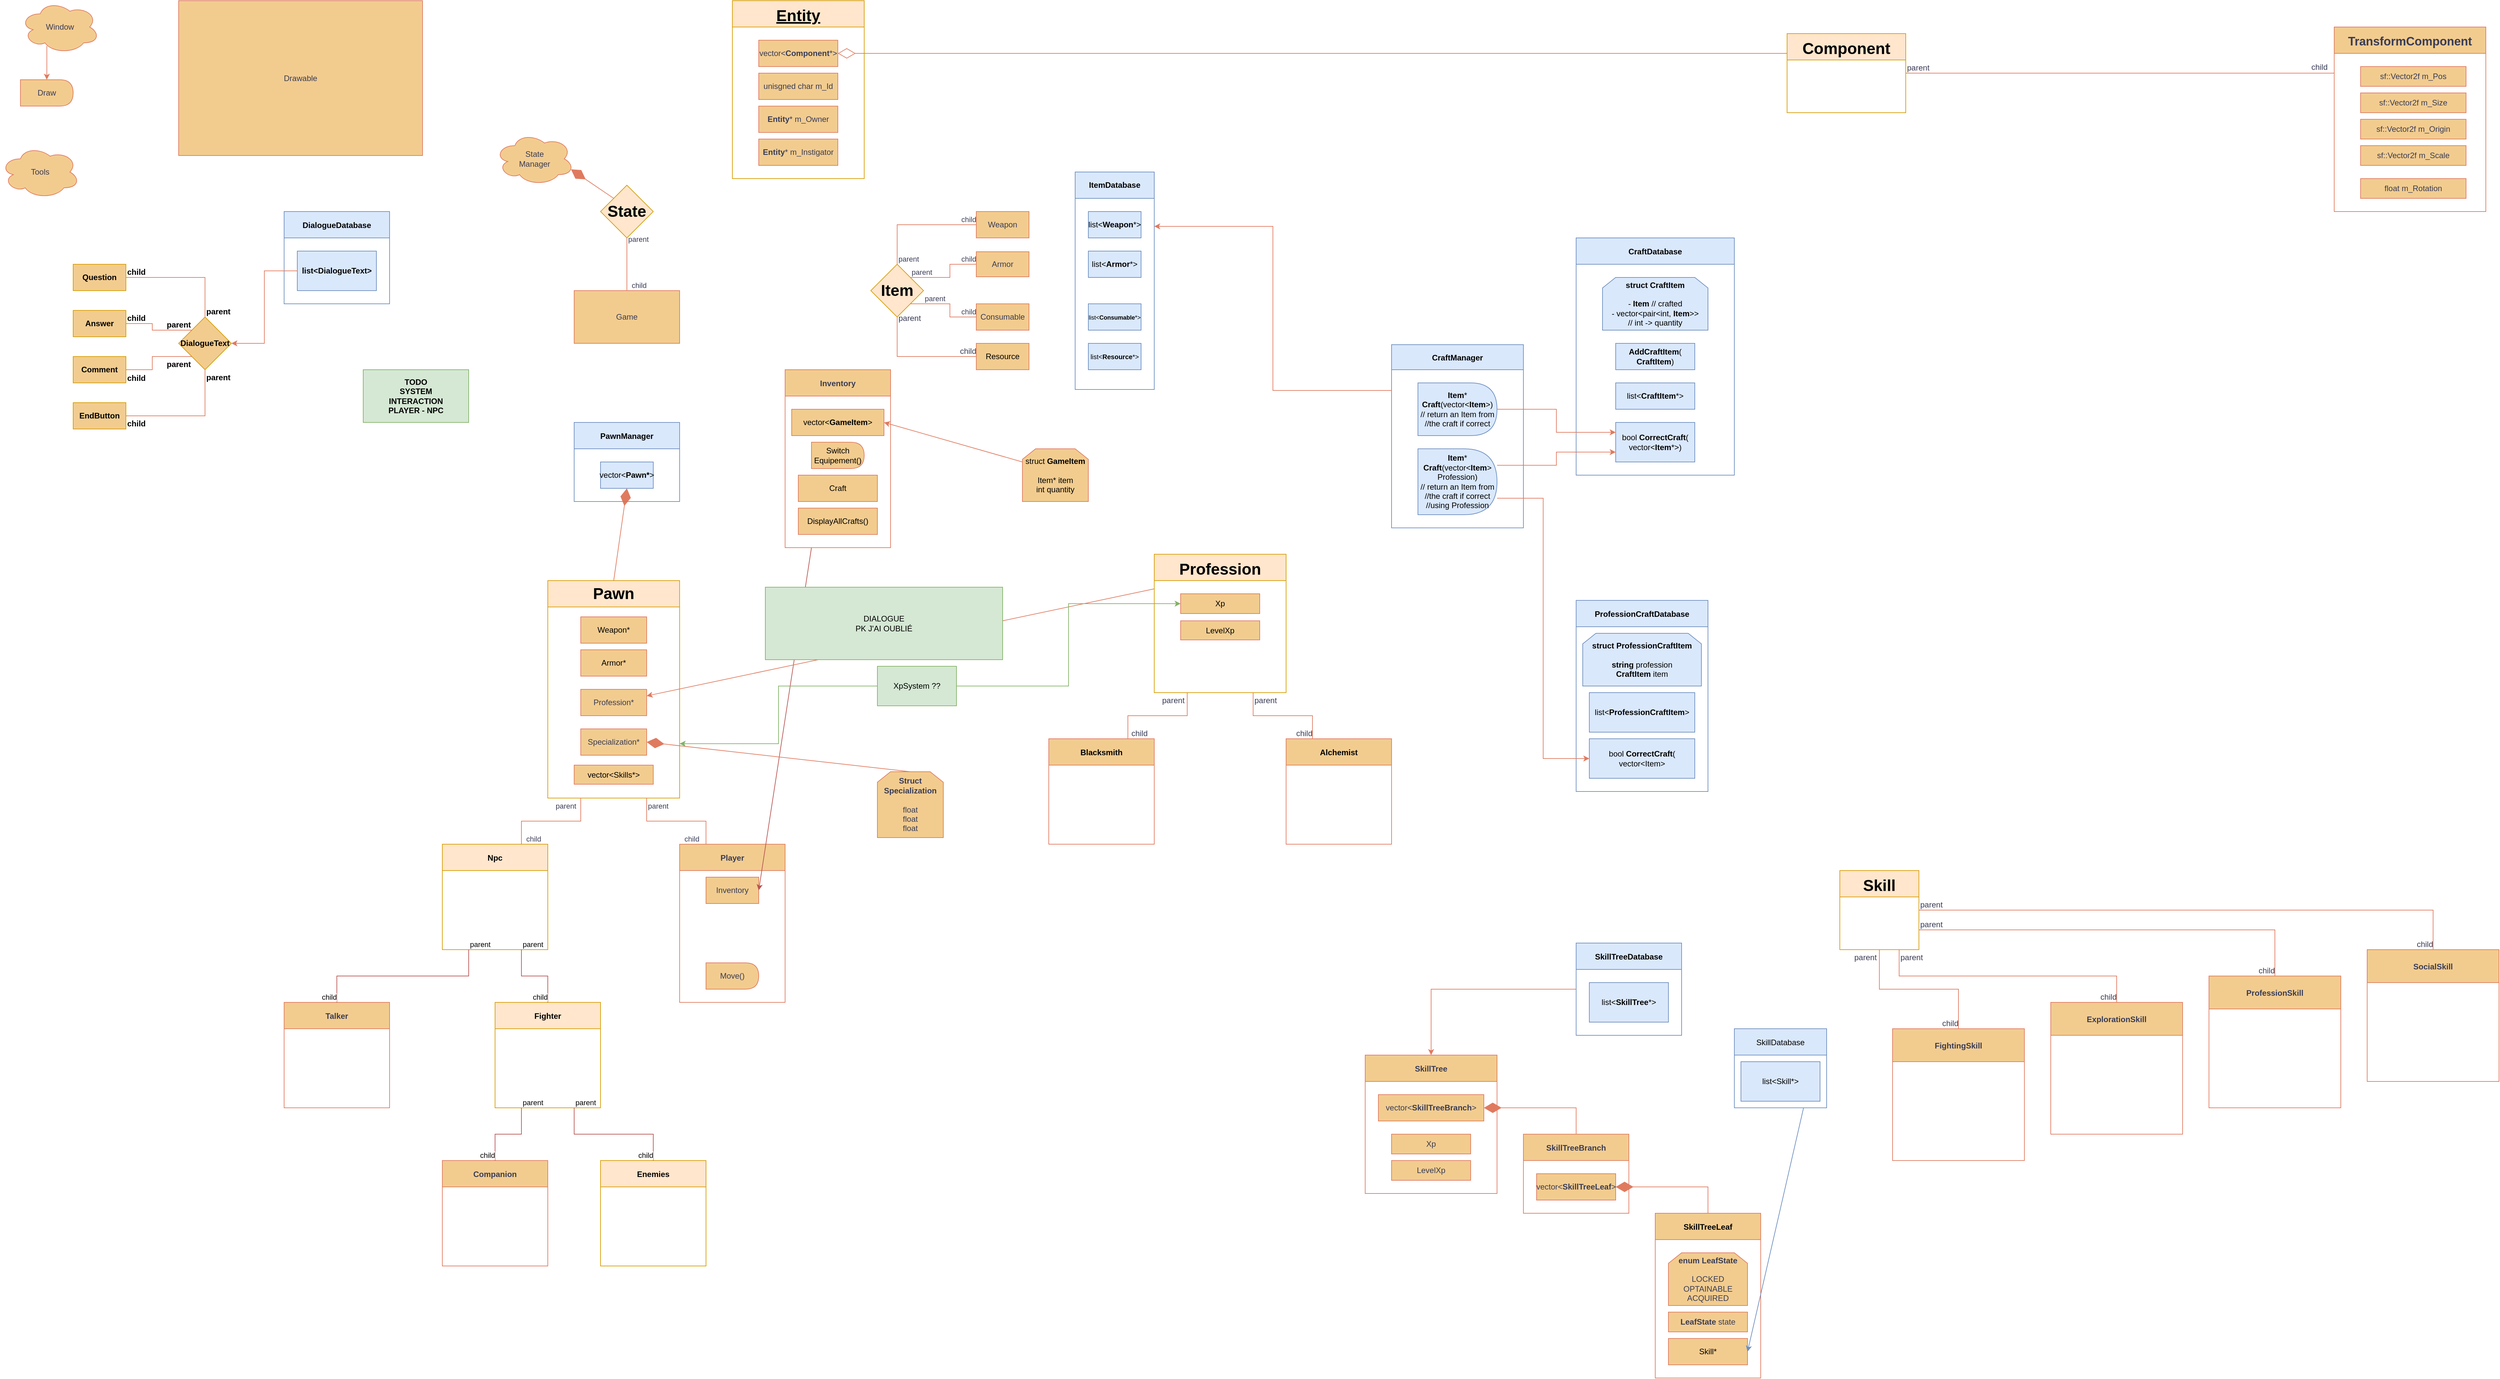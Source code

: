 <mxfile version="24.8.6">
  <diagram name="Page-1" id="PlWj3B3dQWKrGn9RvDhj">
    <mxGraphModel dx="1687" dy="868" grid="1" gridSize="10" guides="1" tooltips="1" connect="1" arrows="1" fold="1" page="1" pageScale="1" pageWidth="3840" pageHeight="2160" background="none" math="0" shadow="0">
      <root>
        <mxCell id="0" />
        <mxCell id="1" parent="0" />
        <mxCell id="kZ3E673snCELfS5Q31nj-23" value="Window" style="ellipse;shape=cloud;whiteSpace=wrap;html=1;labelBackgroundColor=none;rounded=0;fillColor=#F2CC8F;strokeColor=#E07A5F;fontColor=#393C56;" parent="1" vertex="1">
          <mxGeometry x="40" y="40" width="120" height="80" as="geometry" />
        </mxCell>
        <mxCell id="kZ3E673snCELfS5Q31nj-25" value="Tools" style="ellipse;shape=cloud;whiteSpace=wrap;html=1;labelBackgroundColor=none;rounded=0;fillColor=#F2CC8F;strokeColor=#E07A5F;fontColor=#393C56;" parent="1" vertex="1">
          <mxGeometry x="10" y="260" width="120" height="80" as="geometry" />
        </mxCell>
        <mxCell id="kZ3E673snCELfS5Q31nj-31" value="Draw" style="shape=delay;whiteSpace=wrap;html=1;labelBackgroundColor=none;rounded=0;fillColor=#F2CC8F;strokeColor=#E07A5F;fontColor=#393C56;" parent="1" vertex="1">
          <mxGeometry x="40" y="160" width="80" height="40" as="geometry" />
        </mxCell>
        <mxCell id="kZ3E673snCELfS5Q31nj-32" style="edgeStyle=orthogonalEdgeStyle;rounded=0;orthogonalLoop=1;jettySize=auto;html=1;exitX=0.334;exitY=0.859;exitDx=0;exitDy=0;exitPerimeter=0;entryX=0.5;entryY=0;entryDx=0;entryDy=0;labelBackgroundColor=none;fontColor=default;strokeColor=#E07A5F;" parent="1" source="kZ3E673snCELfS5Q31nj-23" target="kZ3E673snCELfS5Q31nj-31" edge="1">
          <mxGeometry relative="1" as="geometry" />
        </mxCell>
        <mxCell id="kZ3E673snCELfS5Q31nj-33" value="Rectangle" style="ellipse;shape=cloud;whiteSpace=wrap;html=1;labelBackgroundColor=none;rounded=0;fillColor=#F2CC8F;strokeColor=#E07A5F;fontColor=#393C56;" parent="1" vertex="1">
          <mxGeometry x="320" y="160" width="120" height="80" as="geometry" />
        </mxCell>
        <mxCell id="kZ3E673snCELfS5Q31nj-34" value="Text" style="ellipse;shape=cloud;whiteSpace=wrap;html=1;labelBackgroundColor=none;rounded=0;fillColor=#F2CC8F;strokeColor=#E07A5F;fontColor=#393C56;" parent="1" vertex="1">
          <mxGeometry x="480" y="160" width="120" height="80" as="geometry" />
        </mxCell>
        <mxCell id="kZ3E673snCELfS5Q31nj-35" value="Drawable" style="ellipse;shape=cloud;whiteSpace=wrap;html=1;labelBackgroundColor=none;rounded=0;fillColor=#F2CC8F;strokeColor=#E07A5F;fontColor=#393C56;" parent="1" vertex="1">
          <mxGeometry x="280" y="40" width="120" height="80" as="geometry" />
        </mxCell>
        <mxCell id="kZ3E673snCELfS5Q31nj-40" value="" style="shape=flexArrow;endArrow=classic;html=1;rounded=0;entryX=0.4;entryY=0.1;entryDx=0;entryDy=0;entryPerimeter=0;labelBackgroundColor=none;fontColor=default;strokeColor=#E07A5F;" parent="1" source="kZ3E673snCELfS5Q31nj-35" target="kZ3E673snCELfS5Q31nj-33" edge="1">
          <mxGeometry width="50" height="50" relative="1" as="geometry">
            <mxPoint x="490" y="240" as="sourcePoint" />
            <mxPoint x="540" y="190" as="targetPoint" />
          </mxGeometry>
        </mxCell>
        <mxCell id="kZ3E673snCELfS5Q31nj-41" value="" style="shape=flexArrow;endArrow=classic;html=1;rounded=0;exitX=0.8;exitY=0.8;exitDx=0;exitDy=0;exitPerimeter=0;labelBackgroundColor=none;fontColor=default;strokeColor=#E07A5F;" parent="1" source="kZ3E673snCELfS5Q31nj-35" target="kZ3E673snCELfS5Q31nj-34" edge="1">
          <mxGeometry width="50" height="50" relative="1" as="geometry">
            <mxPoint x="490" y="240" as="sourcePoint" />
            <mxPoint x="540" y="190" as="targetPoint" />
          </mxGeometry>
        </mxCell>
        <mxCell id="kZ3E673snCELfS5Q31nj-42" value="Drawable" style="rounded=0;whiteSpace=wrap;html=1;labelBackgroundColor=none;fillColor=#F2CC8F;strokeColor=#E07A5F;fontColor=#393C56;" parent="1" vertex="1">
          <mxGeometry x="280" y="40" width="370" height="235" as="geometry" />
        </mxCell>
        <mxCell id="kZ3E673snCELfS5Q31nj-60" value="State&lt;div&gt;Manager&lt;/div&gt;" style="ellipse;shape=cloud;whiteSpace=wrap;html=1;labelBackgroundColor=none;rounded=0;fillColor=#F2CC8F;strokeColor=#E07A5F;fontColor=#393C56;" parent="1" vertex="1">
          <mxGeometry x="760" y="240" width="120" height="80" as="geometry" />
        </mxCell>
        <mxCell id="kZ3E673snCELfS5Q31nj-62" value="&lt;b&gt;&lt;font style=&quot;font-size: 24px;&quot;&gt;State&lt;/font&gt;&lt;/b&gt;" style="rhombus;whiteSpace=wrap;html=1;labelBackgroundColor=none;rounded=0;fillColor=#ffe6cc;strokeColor=#d79b00;" parent="1" vertex="1">
          <mxGeometry x="920" y="320" width="80" height="80" as="geometry" />
        </mxCell>
        <mxCell id="kZ3E673snCELfS5Q31nj-66" value="Game" style="whiteSpace=wrap;html=1;labelBackgroundColor=none;rounded=0;fillColor=#F2CC8F;strokeColor=#E07A5F;fontColor=#393C56;" parent="1" vertex="1">
          <mxGeometry x="880" y="480" width="160" height="80" as="geometry" />
        </mxCell>
        <mxCell id="kZ3E673snCELfS5Q31nj-67" value="" style="endArrow=none;html=1;edgeStyle=orthogonalEdgeStyle;rounded=0;exitX=0.5;exitY=1;exitDx=0;exitDy=0;entryX=0.5;entryY=0;entryDx=0;entryDy=0;labelBackgroundColor=none;fontColor=default;strokeColor=#E07A5F;" parent="1" source="kZ3E673snCELfS5Q31nj-62" target="kZ3E673snCELfS5Q31nj-66" edge="1">
          <mxGeometry relative="1" as="geometry">
            <mxPoint x="1090" y="410" as="sourcePoint" />
            <mxPoint x="1250" y="410" as="targetPoint" />
          </mxGeometry>
        </mxCell>
        <mxCell id="kZ3E673snCELfS5Q31nj-68" value="parent" style="edgeLabel;resizable=0;html=1;align=left;verticalAlign=bottom;labelBackgroundColor=none;rounded=0;fontColor=#393C56;" parent="kZ3E673snCELfS5Q31nj-67" connectable="0" vertex="1">
          <mxGeometry x="-1" relative="1" as="geometry">
            <mxPoint y="10" as="offset" />
          </mxGeometry>
        </mxCell>
        <mxCell id="kZ3E673snCELfS5Q31nj-69" value="child" style="edgeLabel;resizable=0;html=1;align=right;verticalAlign=bottom;labelBackgroundColor=none;rounded=0;fontColor=#393C56;" parent="kZ3E673snCELfS5Q31nj-67" connectable="0" vertex="1">
          <mxGeometry x="1" relative="1" as="geometry">
            <mxPoint x="30" as="offset" />
          </mxGeometry>
        </mxCell>
        <mxCell id="kZ3E673snCELfS5Q31nj-72" value="ItemDatabase" style="swimlane;whiteSpace=wrap;html=1;startSize=40;labelBackgroundColor=none;rounded=0;fillColor=#dae8fc;strokeColor=#6c8ebf;" parent="1" vertex="1">
          <mxGeometry x="1640" y="300" width="120" height="330" as="geometry">
            <mxRectangle x="1400" y="410" width="90" height="30" as="alternateBounds" />
          </mxGeometry>
        </mxCell>
        <mxCell id="wERcz5VRjjp3bPj3p1RH-54" value="list&amp;lt;&lt;b&gt;Weapon&lt;/b&gt;*&amp;gt;" style="whiteSpace=wrap;html=1;strokeColor=#6c8ebf;fillColor=#dae8fc;" parent="kZ3E673snCELfS5Q31nj-72" vertex="1">
          <mxGeometry x="20" y="60" width="80" height="40" as="geometry" />
        </mxCell>
        <mxCell id="wERcz5VRjjp3bPj3p1RH-56" value="list&amp;lt;&lt;b&gt;Armor&lt;/b&gt;*&amp;gt;" style="whiteSpace=wrap;html=1;strokeColor=#6c8ebf;fillColor=#dae8fc;" parent="kZ3E673snCELfS5Q31nj-72" vertex="1">
          <mxGeometry x="20" y="120" width="80" height="40" as="geometry" />
        </mxCell>
        <mxCell id="wERcz5VRjjp3bPj3p1RH-57" value="&lt;font style=&quot;font-size: 9px;&quot;&gt;list&amp;lt;&lt;b&gt;Consumable&lt;/b&gt;*&amp;gt;&lt;/font&gt;" style="whiteSpace=wrap;html=1;strokeColor=#6c8ebf;fillColor=#dae8fc;" parent="kZ3E673snCELfS5Q31nj-72" vertex="1">
          <mxGeometry x="20" y="200" width="80" height="40" as="geometry" />
        </mxCell>
        <mxCell id="wERcz5VRjjp3bPj3p1RH-109" value="&lt;font style=&quot;font-size: 10px; font-weight: normal;&quot;&gt;list&amp;lt;&lt;/font&gt;&lt;font style=&quot;font-size: 10px;&quot;&gt;Resource&lt;/font&gt;&lt;font style=&quot;font-size: 10px; font-weight: normal;&quot;&gt;*&amp;gt;&lt;/font&gt;" style="whiteSpace=wrap;html=1;fillStyle=auto;strokeColor=#6c8ebf;align=center;verticalAlign=middle;fontFamily=Helvetica;fontSize=12;fontStyle=1;fillColor=#dae8fc;" parent="kZ3E673snCELfS5Q31nj-72" vertex="1">
          <mxGeometry x="20" y="260" width="80" height="40" as="geometry" />
        </mxCell>
        <mxCell id="kZ3E673snCELfS5Q31nj-102" value="&lt;font style=&quot;font-size: 24px;&quot;&gt;Pawn&lt;/font&gt;" style="swimlane;whiteSpace=wrap;html=1;startSize=40;labelBackgroundColor=none;rounded=0;fillColor=#ffe6cc;strokeColor=#d79b00;" parent="1" vertex="1">
          <mxGeometry x="840" y="920" width="200" height="330" as="geometry" />
        </mxCell>
        <mxCell id="XGUxbLaPOQHml9Gsg8VW-108" value="Profession*" style="whiteSpace=wrap;html=1;rounded=0;strokeColor=#E07A5F;align=center;verticalAlign=middle;fontFamily=Helvetica;fontSize=12;fontColor=#393C56;labelBackgroundColor=none;fillColor=#F2CC8F;" parent="kZ3E673snCELfS5Q31nj-102" vertex="1">
          <mxGeometry x="50" y="165" width="100" height="40" as="geometry" />
        </mxCell>
        <mxCell id="XGUxbLaPOQHml9Gsg8VW-180" value="Specialization*" style="whiteSpace=wrap;html=1;rounded=0;strokeColor=#E07A5F;align=center;verticalAlign=middle;fontFamily=Helvetica;fontSize=12;fontColor=#393C56;labelBackgroundColor=none;fillColor=#F2CC8F;" parent="kZ3E673snCELfS5Q31nj-102" vertex="1">
          <mxGeometry x="50" y="225" width="100" height="40" as="geometry" />
        </mxCell>
        <mxCell id="5dM5_76Hkjmq63weHWPZ-4" value="Armor*" style="whiteSpace=wrap;html=1;strokeColor=#E07A5F;fillColor=#F2CC8F;" parent="kZ3E673snCELfS5Q31nj-102" vertex="1">
          <mxGeometry x="50" y="105" width="100" height="40" as="geometry" />
        </mxCell>
        <mxCell id="5dM5_76Hkjmq63weHWPZ-3" value="Weapon*" style="whiteSpace=wrap;html=1;strokeColor=#E07A5F;fillColor=#F2CC8F;" parent="kZ3E673snCELfS5Q31nj-102" vertex="1">
          <mxGeometry x="50" y="55" width="100" height="40" as="geometry" />
        </mxCell>
        <mxCell id="WcxHKJvS5WV7_76nwh8t-4" value="vector&amp;lt;Skills*&amp;gt;" style="whiteSpace=wrap;html=1;fillColor=#F2CC8F;strokeColor=#E07A5F;" parent="kZ3E673snCELfS5Q31nj-102" vertex="1">
          <mxGeometry x="40" y="280" width="120" height="29" as="geometry" />
        </mxCell>
        <mxCell id="wERcz5VRjjp3bPj3p1RH-4" value="Player" style="swimlane;startSize=40;labelBackgroundColor=none;rounded=0;fillColor=#F2CC8F;strokeColor=#E07A5F;fontColor=#393C56;" parent="1" vertex="1">
          <mxGeometry x="1040" y="1320" width="160" height="240" as="geometry" />
        </mxCell>
        <mxCell id="wERcz5VRjjp3bPj3p1RH-42" value="Move()" style="shape=delay;whiteSpace=wrap;html=1;labelBackgroundColor=none;fillColor=#F2CC8F;strokeColor=#E07A5F;fontColor=#393C56;" parent="wERcz5VRjjp3bPj3p1RH-4" vertex="1">
          <mxGeometry x="40" y="180" width="80" height="40" as="geometry" />
        </mxCell>
        <mxCell id="wERcz5VRjjp3bPj3p1RH-38" value="Inventory" style="whiteSpace=wrap;html=1;labelBackgroundColor=none;rounded=0;fillColor=#F2CC8F;strokeColor=#E07A5F;fontColor=#393C56;" parent="wERcz5VRjjp3bPj3p1RH-4" vertex="1">
          <mxGeometry x="40" y="50" width="80" height="40" as="geometry" />
        </mxCell>
        <mxCell id="wERcz5VRjjp3bPj3p1RH-5" value="" style="endArrow=none;html=1;edgeStyle=orthogonalEdgeStyle;rounded=0;exitX=0.75;exitY=1;exitDx=0;exitDy=0;entryX=0.25;entryY=0;entryDx=0;entryDy=0;labelBackgroundColor=none;fontColor=default;strokeColor=#E07A5F;" parent="1" source="kZ3E673snCELfS5Q31nj-102" target="wERcz5VRjjp3bPj3p1RH-4" edge="1">
          <mxGeometry relative="1" as="geometry">
            <mxPoint x="1080" y="880" as="sourcePoint" />
            <mxPoint x="1240" y="880" as="targetPoint" />
          </mxGeometry>
        </mxCell>
        <mxCell id="wERcz5VRjjp3bPj3p1RH-6" value="parent" style="edgeLabel;resizable=0;html=1;align=left;verticalAlign=bottom;labelBackgroundColor=none;rounded=0;fontColor=#393C56;" parent="wERcz5VRjjp3bPj3p1RH-5" connectable="0" vertex="1">
          <mxGeometry x="-1" relative="1" as="geometry">
            <mxPoint y="20" as="offset" />
          </mxGeometry>
        </mxCell>
        <mxCell id="wERcz5VRjjp3bPj3p1RH-7" value="child" style="edgeLabel;resizable=0;html=1;align=right;verticalAlign=bottom;labelBackgroundColor=none;rounded=0;fontColor=#393C56;" parent="wERcz5VRjjp3bPj3p1RH-5" connectable="0" vertex="1">
          <mxGeometry x="1" relative="1" as="geometry">
            <mxPoint x="-10" as="offset" />
          </mxGeometry>
        </mxCell>
        <mxCell id="wERcz5VRjjp3bPj3p1RH-8" value="Npc" style="swimlane;startSize=40;labelBackgroundColor=none;rounded=0;fillColor=#FFE6CC;strokeColor=#D79B00;" parent="1" vertex="1">
          <mxGeometry x="680" y="1320" width="160" height="160" as="geometry" />
        </mxCell>
        <mxCell id="wERcz5VRjjp3bPj3p1RH-9" value="" style="endArrow=none;html=1;edgeStyle=orthogonalEdgeStyle;rounded=0;exitX=0.25;exitY=1;exitDx=0;exitDy=0;entryX=0.75;entryY=0;entryDx=0;entryDy=0;labelBackgroundColor=none;fontColor=default;strokeColor=#E07A5F;" parent="1" source="kZ3E673snCELfS5Q31nj-102" target="wERcz5VRjjp3bPj3p1RH-8" edge="1">
          <mxGeometry relative="1" as="geometry">
            <mxPoint x="710" y="880" as="sourcePoint" />
            <mxPoint x="870" y="880" as="targetPoint" />
          </mxGeometry>
        </mxCell>
        <mxCell id="wERcz5VRjjp3bPj3p1RH-10" value="parent" style="edgeLabel;resizable=0;html=1;align=left;verticalAlign=bottom;labelBackgroundColor=none;rounded=0;fontColor=#393C56;" parent="wERcz5VRjjp3bPj3p1RH-9" connectable="0" vertex="1">
          <mxGeometry x="-1" relative="1" as="geometry">
            <mxPoint x="-40" y="20" as="offset" />
          </mxGeometry>
        </mxCell>
        <mxCell id="wERcz5VRjjp3bPj3p1RH-11" value="child" style="edgeLabel;resizable=0;html=1;align=right;verticalAlign=bottom;labelBackgroundColor=none;rounded=0;fontColor=#393C56;" parent="wERcz5VRjjp3bPj3p1RH-9" connectable="0" vertex="1">
          <mxGeometry x="1" relative="1" as="geometry">
            <mxPoint x="30" as="offset" />
          </mxGeometry>
        </mxCell>
        <mxCell id="sY4nf7s-a3Ga2NpzZ56g-15" style="rounded=0;orthogonalLoop=1;jettySize=auto;html=1;exitX=0.25;exitY=1;exitDx=0;exitDy=0;entryX=1;entryY=0.5;entryDx=0;entryDy=0;fillColor=#f8cecc;strokeColor=#b85450;" edge="1" parent="1" source="wERcz5VRjjp3bPj3p1RH-13" target="wERcz5VRjjp3bPj3p1RH-38">
          <mxGeometry relative="1" as="geometry" />
        </mxCell>
        <mxCell id="wERcz5VRjjp3bPj3p1RH-13" value="Inventory" style="swimlane;startSize=40;labelBackgroundColor=none;rounded=0;fillColor=#F2CC8F;strokeColor=#E07A5F;fontColor=#393C56;" parent="1" vertex="1">
          <mxGeometry x="1200" y="600" width="160" height="270" as="geometry">
            <mxRectangle x="880" y="690" width="90" height="40" as="alternateBounds" />
          </mxGeometry>
        </mxCell>
        <mxCell id="wERcz5VRjjp3bPj3p1RH-18" value="vector&amp;lt;&lt;b&gt;GameItem&lt;/b&gt;&lt;span style=&quot;background-color: initial;&quot;&gt;&amp;gt;&lt;/span&gt;" style="whiteSpace=wrap;html=1;labelBackgroundColor=none;rounded=0;fillColor=#F2CC8F;strokeColor=#E07A5F;" parent="wERcz5VRjjp3bPj3p1RH-13" vertex="1">
          <mxGeometry x="10" y="60" width="140" height="40" as="geometry" />
        </mxCell>
        <mxCell id="wERcz5VRjjp3bPj3p1RH-62" value="Switch&lt;div&gt;Equipement()&lt;/div&gt;" style="shape=delay;whiteSpace=wrap;html=1;strokeColor=#E07A5F;fillColor=#F2CC8F;" parent="wERcz5VRjjp3bPj3p1RH-13" vertex="1">
          <mxGeometry x="40" y="110" width="80" height="40" as="geometry" />
        </mxCell>
        <mxCell id="XGUxbLaPOQHml9Gsg8VW-16" value="Craft" style="whiteSpace=wrap;html=1;fillColor=#F2CC8F;strokeColor=#E07A5F;" parent="wERcz5VRjjp3bPj3p1RH-13" vertex="1">
          <mxGeometry x="20" y="160" width="120" height="40" as="geometry" />
        </mxCell>
        <mxCell id="XGUxbLaPOQHml9Gsg8VW-17" value="DisplayAllCrafts()" style="whiteSpace=wrap;html=1;fillColor=#F2CC8F;strokeColor=#E07A5F;" parent="wERcz5VRjjp3bPj3p1RH-13" vertex="1">
          <mxGeometry x="20" y="210" width="120" height="40" as="geometry" />
        </mxCell>
        <mxCell id="wERcz5VRjjp3bPj3p1RH-20" value="Weapon" style="whiteSpace=wrap;html=1;labelBackgroundColor=none;rounded=0;fillColor=#F2CC8F;strokeColor=#E07A5F;fontColor=#393C56;" parent="1" vertex="1">
          <mxGeometry x="1490" y="360" width="80" height="40" as="geometry" />
        </mxCell>
        <mxCell id="wERcz5VRjjp3bPj3p1RH-21" value="Armor" style="whiteSpace=wrap;html=1;labelBackgroundColor=none;rounded=0;fillColor=#F2CC8F;strokeColor=#E07A5F;fontColor=#393C56;" parent="1" vertex="1">
          <mxGeometry x="1490" y="421" width="80" height="38" as="geometry" />
        </mxCell>
        <mxCell id="wERcz5VRjjp3bPj3p1RH-22" value="Consumable" style="whiteSpace=wrap;html=1;labelBackgroundColor=none;rounded=0;fillColor=#F2CC8F;strokeColor=#E07A5F;fontColor=#393C56;" parent="1" vertex="1">
          <mxGeometry x="1490" y="500" width="80" height="40" as="geometry" />
        </mxCell>
        <mxCell id="wERcz5VRjjp3bPj3p1RH-23" value="&lt;font style=&quot;font-size: 24px;&quot;&gt;&lt;b&gt;Item&lt;/b&gt;&lt;/font&gt;" style="rhombus;whiteSpace=wrap;html=1;labelBackgroundColor=none;rounded=0;fillColor=#ffe6cc;strokeColor=#d79b00;" parent="1" vertex="1">
          <mxGeometry x="1330" y="440" width="80" height="80" as="geometry" />
        </mxCell>
        <mxCell id="wERcz5VRjjp3bPj3p1RH-25" value="" style="endArrow=none;html=1;edgeStyle=orthogonalEdgeStyle;rounded=0;exitX=0.5;exitY=0;exitDx=0;exitDy=0;entryX=0;entryY=0.5;entryDx=0;entryDy=0;labelBackgroundColor=none;fontColor=default;strokeColor=#E07A5F;" parent="1" source="wERcz5VRjjp3bPj3p1RH-23" target="wERcz5VRjjp3bPj3p1RH-20" edge="1">
          <mxGeometry relative="1" as="geometry">
            <mxPoint x="1430" y="430" as="sourcePoint" />
            <mxPoint x="1570" y="410" as="targetPoint" />
          </mxGeometry>
        </mxCell>
        <mxCell id="wERcz5VRjjp3bPj3p1RH-26" value="parent" style="edgeLabel;resizable=0;html=1;align=left;verticalAlign=bottom;labelBackgroundColor=none;rounded=0;fontColor=#393C56;" parent="wERcz5VRjjp3bPj3p1RH-25" connectable="0" vertex="1">
          <mxGeometry x="-1" relative="1" as="geometry" />
        </mxCell>
        <mxCell id="wERcz5VRjjp3bPj3p1RH-27" value="child" style="edgeLabel;resizable=0;html=1;align=right;verticalAlign=bottom;labelBackgroundColor=none;rounded=0;fontColor=#393C56;" parent="wERcz5VRjjp3bPj3p1RH-25" connectable="0" vertex="1">
          <mxGeometry x="1" relative="1" as="geometry" />
        </mxCell>
        <mxCell id="wERcz5VRjjp3bPj3p1RH-28" value="" style="endArrow=none;html=1;edgeStyle=orthogonalEdgeStyle;rounded=0;exitX=1;exitY=0;exitDx=0;exitDy=0;entryX=0;entryY=0.5;entryDx=0;entryDy=0;labelBackgroundColor=none;fontColor=default;strokeColor=#E07A5F;" parent="1" source="wERcz5VRjjp3bPj3p1RH-23" target="wERcz5VRjjp3bPj3p1RH-21" edge="1">
          <mxGeometry relative="1" as="geometry">
            <mxPoint x="1410" y="520" as="sourcePoint" />
            <mxPoint x="1570" y="520" as="targetPoint" />
          </mxGeometry>
        </mxCell>
        <mxCell id="wERcz5VRjjp3bPj3p1RH-29" value="parent" style="edgeLabel;resizable=0;html=1;align=left;verticalAlign=bottom;labelBackgroundColor=none;rounded=0;fontColor=#393C56;" parent="wERcz5VRjjp3bPj3p1RH-28" connectable="0" vertex="1">
          <mxGeometry x="-1" relative="1" as="geometry" />
        </mxCell>
        <mxCell id="wERcz5VRjjp3bPj3p1RH-30" value="child" style="edgeLabel;resizable=0;html=1;align=right;verticalAlign=bottom;labelBackgroundColor=none;rounded=0;fontColor=#393C56;" parent="wERcz5VRjjp3bPj3p1RH-28" connectable="0" vertex="1">
          <mxGeometry x="1" relative="1" as="geometry" />
        </mxCell>
        <mxCell id="wERcz5VRjjp3bPj3p1RH-31" value="" style="endArrow=none;html=1;edgeStyle=orthogonalEdgeStyle;rounded=0;exitX=1;exitY=1;exitDx=0;exitDy=0;entryX=0;entryY=0.5;entryDx=0;entryDy=0;labelBackgroundColor=none;fontColor=default;strokeColor=#E07A5F;" parent="1" source="wERcz5VRjjp3bPj3p1RH-23" target="wERcz5VRjjp3bPj3p1RH-22" edge="1">
          <mxGeometry relative="1" as="geometry">
            <mxPoint x="1420" y="580" as="sourcePoint" />
            <mxPoint x="1580" y="580" as="targetPoint" />
          </mxGeometry>
        </mxCell>
        <mxCell id="wERcz5VRjjp3bPj3p1RH-32" value="parent" style="edgeLabel;resizable=0;html=1;align=left;verticalAlign=bottom;labelBackgroundColor=none;rounded=0;fontColor=#393C56;" parent="wERcz5VRjjp3bPj3p1RH-31" connectable="0" vertex="1">
          <mxGeometry x="-1" relative="1" as="geometry">
            <mxPoint x="20" as="offset" />
          </mxGeometry>
        </mxCell>
        <mxCell id="wERcz5VRjjp3bPj3p1RH-33" value="child" style="edgeLabel;resizable=0;html=1;align=right;verticalAlign=bottom;labelBackgroundColor=none;rounded=0;fontColor=#393C56;" parent="wERcz5VRjjp3bPj3p1RH-31" connectable="0" vertex="1">
          <mxGeometry x="1" relative="1" as="geometry" />
        </mxCell>
        <mxCell id="wERcz5VRjjp3bPj3p1RH-50" value="" style="endArrow=diamondThin;endFill=1;endSize=24;html=1;rounded=0;strokeColor=#E07A5F;fontColor=#393C56;fillColor=#F2CC8F;exitX=0.5;exitY=0;exitDx=0;exitDy=0;entryX=0.5;entryY=1;entryDx=0;entryDy=0;" parent="1" source="kZ3E673snCELfS5Q31nj-102" target="wERcz5VRjjp3bPj3p1RH-72" edge="1">
          <mxGeometry width="160" relative="1" as="geometry">
            <mxPoint x="990" y="880" as="sourcePoint" />
            <mxPoint x="966.0" y="866" as="targetPoint" />
          </mxGeometry>
        </mxCell>
        <mxCell id="wERcz5VRjjp3bPj3p1RH-51" value="" style="endArrow=diamondThin;endFill=1;endSize=24;html=1;rounded=0;strokeColor=#E07A5F;fontColor=#393C56;fillColor=#F2CC8F;exitX=0;exitY=0;exitDx=0;exitDy=0;entryX=0.96;entryY=0.7;entryDx=0;entryDy=0;entryPerimeter=0;" parent="1" source="kZ3E673snCELfS5Q31nj-62" target="kZ3E673snCELfS5Q31nj-60" edge="1">
          <mxGeometry width="160" relative="1" as="geometry">
            <mxPoint x="900" y="280" as="sourcePoint" />
            <mxPoint x="1060" y="280" as="targetPoint" />
          </mxGeometry>
        </mxCell>
        <mxCell id="wERcz5VRjjp3bPj3p1RH-71" value="PawnManager" style="swimlane;strokeColor=#6c8ebf;fillColor=#dae8fc;startSize=40;" parent="1" vertex="1">
          <mxGeometry x="880" y="680" width="160" height="120" as="geometry" />
        </mxCell>
        <mxCell id="wERcz5VRjjp3bPj3p1RH-72" value="&lt;span style=&quot;font-weight: normal;&quot;&gt;vector&amp;lt;&lt;/span&gt;Pawn*&lt;span style=&quot;font-weight: normal;&quot;&gt;&amp;gt;&lt;/span&gt;" style="whiteSpace=wrap;html=1;strokeColor=#6c8ebf;align=center;verticalAlign=middle;fontFamily=Helvetica;fontSize=12;fontStyle=1;fillColor=#dae8fc;" parent="wERcz5VRjjp3bPj3p1RH-71" vertex="1">
          <mxGeometry x="40" y="60" width="80" height="40" as="geometry" />
        </mxCell>
        <mxCell id="wERcz5VRjjp3bPj3p1RH-78" value="DialogueDatabase" style="swimlane;strokeColor=#6c8ebf;align=center;verticalAlign=middle;fontFamily=Helvetica;fontSize=12;fontStyle=1;fillColor=#dae8fc;startSize=40;fillStyle=auto;" parent="1" vertex="1">
          <mxGeometry x="440" y="360" width="160" height="140" as="geometry" />
        </mxCell>
        <mxCell id="wERcz5VRjjp3bPj3p1RH-79" value="list&amp;lt;DialogueText&amp;gt;" style="whiteSpace=wrap;html=1;fillStyle=auto;strokeColor=#6c8ebf;align=center;verticalAlign=middle;fontFamily=Helvetica;fontSize=12;fontColor=default;fontStyle=1;fillColor=#dae8fc;" parent="wERcz5VRjjp3bPj3p1RH-78" vertex="1">
          <mxGeometry x="20" y="60" width="120" height="60" as="geometry" />
        </mxCell>
        <mxCell id="wERcz5VRjjp3bPj3p1RH-81" value="DialogueText" style="rhombus;whiteSpace=wrap;html=1;fillStyle=auto;strokeColor=#d79b00;align=center;verticalAlign=middle;fontFamily=Helvetica;fontSize=12;fontStyle=1;fillColor=#F2CC8F;" parent="1" vertex="1">
          <mxGeometry x="280" y="520" width="80" height="80" as="geometry" />
        </mxCell>
        <mxCell id="wERcz5VRjjp3bPj3p1RH-82" value="Question" style="whiteSpace=wrap;html=1;fillStyle=auto;strokeColor=#d79b00;align=center;verticalAlign=middle;fontFamily=Helvetica;fontSize=12;fontColor=default;fontStyle=1;fillColor=#F2CC8F;" parent="1" vertex="1">
          <mxGeometry x="120" y="440" width="80" height="40" as="geometry" />
        </mxCell>
        <mxCell id="wERcz5VRjjp3bPj3p1RH-83" value="Answer" style="whiteSpace=wrap;html=1;fillStyle=auto;strokeColor=#d79b00;align=center;verticalAlign=middle;fontFamily=Helvetica;fontSize=12;fontColor=default;fontStyle=1;fillColor=#F2CC8F;" parent="1" vertex="1">
          <mxGeometry x="120" y="510" width="80" height="40" as="geometry" />
        </mxCell>
        <mxCell id="wERcz5VRjjp3bPj3p1RH-84" value="Comment" style="whiteSpace=wrap;html=1;fillStyle=auto;strokeColor=#d79b00;align=center;verticalAlign=middle;fontFamily=Helvetica;fontSize=12;fontColor=default;fontStyle=1;fillColor=#F2CC8F;" parent="1" vertex="1">
          <mxGeometry x="120" y="580" width="80" height="40" as="geometry" />
        </mxCell>
        <mxCell id="wERcz5VRjjp3bPj3p1RH-85" value="EndButton" style="whiteSpace=wrap;html=1;fillStyle=auto;strokeColor=#d79b00;align=center;verticalAlign=middle;fontFamily=Helvetica;fontSize=12;fontColor=default;fontStyle=1;fillColor=#F2CC8F;" parent="1" vertex="1">
          <mxGeometry x="120" y="650" width="80" height="40" as="geometry" />
        </mxCell>
        <mxCell id="wERcz5VRjjp3bPj3p1RH-88" value="" style="endArrow=none;html=1;edgeStyle=orthogonalEdgeStyle;rounded=0;strokeColor=#E07A5F;fontFamily=Helvetica;fontSize=12;fontColor=default;fontStyle=1;fillColor=#F2CC8F;exitX=0.5;exitY=0;exitDx=0;exitDy=0;entryX=1;entryY=0.5;entryDx=0;entryDy=0;" parent="1" source="wERcz5VRjjp3bPj3p1RH-81" target="wERcz5VRjjp3bPj3p1RH-82" edge="1">
          <mxGeometry relative="1" as="geometry">
            <mxPoint x="400" y="400" as="sourcePoint" />
            <mxPoint x="560" y="400" as="targetPoint" />
          </mxGeometry>
        </mxCell>
        <mxCell id="wERcz5VRjjp3bPj3p1RH-89" value="parent" style="edgeLabel;resizable=0;html=1;align=left;verticalAlign=bottom;fillStyle=auto;strokeColor=#d79b00;fontFamily=Helvetica;fontSize=12;fontColor=default;fontStyle=1;fillColor=#ffe6cc;" parent="wERcz5VRjjp3bPj3p1RH-88" connectable="0" vertex="1">
          <mxGeometry x="-1" relative="1" as="geometry">
            <mxPoint as="offset" />
          </mxGeometry>
        </mxCell>
        <mxCell id="wERcz5VRjjp3bPj3p1RH-90" value="child" style="edgeLabel;resizable=0;html=1;align=right;verticalAlign=bottom;fillStyle=auto;strokeColor=#d79b00;fontFamily=Helvetica;fontSize=12;fontColor=default;fontStyle=1;fillColor=#ffe6cc;" parent="wERcz5VRjjp3bPj3p1RH-88" connectable="0" vertex="1">
          <mxGeometry x="1" relative="1" as="geometry">
            <mxPoint x="30" as="offset" />
          </mxGeometry>
        </mxCell>
        <mxCell id="wERcz5VRjjp3bPj3p1RH-91" value="" style="endArrow=none;html=1;edgeStyle=orthogonalEdgeStyle;rounded=0;strokeColor=#E07A5F;fontFamily=Helvetica;fontSize=12;fontColor=default;fontStyle=1;fillColor=#F2CC8F;exitX=0;exitY=0;exitDx=0;exitDy=0;entryX=1;entryY=0.5;entryDx=0;entryDy=0;" parent="1" source="wERcz5VRjjp3bPj3p1RH-81" target="wERcz5VRjjp3bPj3p1RH-83" edge="1">
          <mxGeometry relative="1" as="geometry">
            <mxPoint x="300" y="570" as="sourcePoint" />
            <mxPoint x="460" y="570" as="targetPoint" />
          </mxGeometry>
        </mxCell>
        <mxCell id="wERcz5VRjjp3bPj3p1RH-92" value="parent" style="edgeLabel;resizable=0;html=1;align=left;verticalAlign=bottom;fillStyle=auto;strokeColor=#d79b00;fontFamily=Helvetica;fontSize=12;fontColor=default;fontStyle=1;fillColor=#ffe6cc;" parent="wERcz5VRjjp3bPj3p1RH-91" connectable="0" vertex="1">
          <mxGeometry x="-1" relative="1" as="geometry">
            <mxPoint x="-40" y="60" as="offset" />
          </mxGeometry>
        </mxCell>
        <mxCell id="wERcz5VRjjp3bPj3p1RH-93" value="child" style="edgeLabel;resizable=0;html=1;align=right;verticalAlign=bottom;fillStyle=auto;strokeColor=#d79b00;fontFamily=Helvetica;fontSize=12;fontColor=default;fontStyle=1;fillColor=#ffe6cc;" parent="wERcz5VRjjp3bPj3p1RH-91" connectable="0" vertex="1">
          <mxGeometry x="1" relative="1" as="geometry">
            <mxPoint x="30" as="offset" />
          </mxGeometry>
        </mxCell>
        <mxCell id="wERcz5VRjjp3bPj3p1RH-94" value="" style="endArrow=none;html=1;edgeStyle=orthogonalEdgeStyle;rounded=0;strokeColor=#E07A5F;fontFamily=Helvetica;fontSize=12;fontColor=default;fontStyle=1;fillColor=#F2CC8F;exitX=0;exitY=1;exitDx=0;exitDy=0;entryX=1;entryY=0.5;entryDx=0;entryDy=0;" parent="1" source="wERcz5VRjjp3bPj3p1RH-81" target="wERcz5VRjjp3bPj3p1RH-84" edge="1">
          <mxGeometry relative="1" as="geometry">
            <mxPoint x="300" y="610" as="sourcePoint" />
            <mxPoint x="460" y="610" as="targetPoint" />
          </mxGeometry>
        </mxCell>
        <mxCell id="wERcz5VRjjp3bPj3p1RH-95" value="parent" style="edgeLabel;resizable=0;html=1;align=left;verticalAlign=bottom;fillStyle=auto;strokeColor=#d79b00;fontFamily=Helvetica;fontSize=12;fontColor=default;fontStyle=1;fillColor=#ffe6cc;" parent="wERcz5VRjjp3bPj3p1RH-94" connectable="0" vertex="1">
          <mxGeometry x="-1" relative="1" as="geometry">
            <mxPoint x="-40" y="-40" as="offset" />
          </mxGeometry>
        </mxCell>
        <mxCell id="wERcz5VRjjp3bPj3p1RH-96" value="child" style="edgeLabel;resizable=0;html=1;align=right;verticalAlign=bottom;fillStyle=auto;strokeColor=#d79b00;fontFamily=Helvetica;fontSize=12;fontColor=default;fontStyle=1;fillColor=#ffe6cc;" parent="wERcz5VRjjp3bPj3p1RH-94" connectable="0" vertex="1">
          <mxGeometry x="1" relative="1" as="geometry">
            <mxPoint x="30" y="21" as="offset" />
          </mxGeometry>
        </mxCell>
        <mxCell id="wERcz5VRjjp3bPj3p1RH-97" value="" style="endArrow=none;html=1;edgeStyle=orthogonalEdgeStyle;rounded=0;strokeColor=#E07A5F;fontFamily=Helvetica;fontSize=12;fontColor=default;fontStyle=1;fillColor=#F2CC8F;exitX=0.5;exitY=1;exitDx=0;exitDy=0;entryX=1;entryY=0.5;entryDx=0;entryDy=0;" parent="1" source="wERcz5VRjjp3bPj3p1RH-81" target="wERcz5VRjjp3bPj3p1RH-85" edge="1">
          <mxGeometry relative="1" as="geometry">
            <mxPoint x="330" y="640" as="sourcePoint" />
            <mxPoint x="490" y="640" as="targetPoint" />
          </mxGeometry>
        </mxCell>
        <mxCell id="wERcz5VRjjp3bPj3p1RH-98" value="parent" style="edgeLabel;resizable=0;html=1;align=left;verticalAlign=bottom;fillStyle=auto;strokeColor=#d79b00;fontFamily=Helvetica;fontSize=12;fontColor=default;fontStyle=1;fillColor=#ffe6cc;" parent="wERcz5VRjjp3bPj3p1RH-97" connectable="0" vertex="1">
          <mxGeometry x="-1" relative="1" as="geometry">
            <mxPoint y="20" as="offset" />
          </mxGeometry>
        </mxCell>
        <mxCell id="wERcz5VRjjp3bPj3p1RH-99" value="child" style="edgeLabel;resizable=0;html=1;align=right;verticalAlign=bottom;fillStyle=auto;strokeColor=#d79b00;fontFamily=Helvetica;fontSize=12;fontColor=default;fontStyle=1;fillColor=#ffe6cc;" parent="wERcz5VRjjp3bPj3p1RH-97" connectable="0" vertex="1">
          <mxGeometry x="1" relative="1" as="geometry">
            <mxPoint x="30" y="20" as="offset" />
          </mxGeometry>
        </mxCell>
        <mxCell id="wERcz5VRjjp3bPj3p1RH-101" style="edgeStyle=orthogonalEdgeStyle;rounded=0;orthogonalLoop=1;jettySize=auto;html=1;exitX=0;exitY=0.5;exitDx=0;exitDy=0;entryX=1;entryY=0.5;entryDx=0;entryDy=0;strokeColor=#E07A5F;fontFamily=Helvetica;fontSize=12;fontColor=default;fontStyle=1;fillColor=#F2CC8F;" parent="1" source="wERcz5VRjjp3bPj3p1RH-79" target="wERcz5VRjjp3bPj3p1RH-81" edge="1">
          <mxGeometry relative="1" as="geometry" />
        </mxCell>
        <mxCell id="wERcz5VRjjp3bPj3p1RH-105" value="&lt;span style=&quot;font-weight: normal;&quot;&gt;Resource&lt;/span&gt;" style="whiteSpace=wrap;html=1;fillStyle=auto;align=center;verticalAlign=middle;fontFamily=Helvetica;fontSize=12;fontStyle=1;fillColor=#F2CC8F;strokeColor=#E07A5F;" parent="1" vertex="1">
          <mxGeometry x="1490" y="560" width="80" height="40" as="geometry" />
        </mxCell>
        <mxCell id="wERcz5VRjjp3bPj3p1RH-112" value="TODO&lt;div&gt;SYSTEM&lt;/div&gt;&lt;div&gt;INTERACTION&lt;/div&gt;&lt;div&gt;PLAYER - NPC&lt;/div&gt;" style="whiteSpace=wrap;html=1;fillStyle=auto;strokeColor=#82b366;align=center;verticalAlign=middle;fontFamily=Helvetica;fontSize=12;fontStyle=1;fillColor=#d5e8d4;" parent="1" vertex="1">
          <mxGeometry x="560" y="600" width="160" height="80" as="geometry" />
        </mxCell>
        <mxCell id="XGUxbLaPOQHml9Gsg8VW-2" value="CraftManager" style="swimlane;fillColor=#dae8fc;strokeColor=#6c8ebf;startSize=38;" parent="1" vertex="1">
          <mxGeometry x="2120" y="562" width="200" height="278" as="geometry" />
        </mxCell>
        <mxCell id="XGUxbLaPOQHml9Gsg8VW-7" value="&lt;b&gt;Item&lt;/b&gt;* &lt;b&gt;Craft&lt;/b&gt;(vector&amp;lt;&lt;b&gt;Item&lt;/b&gt;&amp;gt;)&lt;div&gt;// return an Item from //the craft if correct&lt;/div&gt;" style="shape=delay;whiteSpace=wrap;html=1;fillColor=#dae8fc;strokeColor=#6c8ebf;" parent="XGUxbLaPOQHml9Gsg8VW-2" vertex="1">
          <mxGeometry x="40" y="58" width="120" height="80" as="geometry" />
        </mxCell>
        <mxCell id="XGUxbLaPOQHml9Gsg8VW-53" value="&lt;b&gt;Item&lt;/b&gt;*&lt;div&gt;&lt;b&gt;Craft&lt;/b&gt;(vector&amp;lt;&lt;b&gt;Item&lt;/b&gt;&amp;gt;&lt;div&gt;Profession)&lt;div&gt;// return an Item from //the craft if correct&lt;/div&gt;&lt;/div&gt;&lt;div&gt;//using Profession&lt;/div&gt;&lt;/div&gt;" style="shape=delay;whiteSpace=wrap;html=1;fillColor=#dae8fc;strokeColor=#6c8ebf;" parent="XGUxbLaPOQHml9Gsg8VW-2" vertex="1">
          <mxGeometry x="40" y="158" width="120" height="100" as="geometry" />
        </mxCell>
        <mxCell id="XGUxbLaPOQHml9Gsg8VW-3" value="CraftDatabase" style="swimlane;fillColor=#dae8fc;strokeColor=#6c8ebf;startSize=40;" parent="1" vertex="1">
          <mxGeometry x="2400" y="400" width="240" height="360" as="geometry" />
        </mxCell>
        <mxCell id="XGUxbLaPOQHml9Gsg8VW-4" value="list&amp;lt;&lt;b&gt;CraftItem&lt;/b&gt;*&amp;gt;" style="whiteSpace=wrap;html=1;fillColor=#dae8fc;strokeColor=#6c8ebf;" parent="XGUxbLaPOQHml9Gsg8VW-3" vertex="1">
          <mxGeometry x="60" y="220" width="120" height="40" as="geometry" />
        </mxCell>
        <mxCell id="XGUxbLaPOQHml9Gsg8VW-8" value="&lt;font size=&quot;1&quot;&gt;&lt;b style=&quot;font-size: 12px;&quot;&gt;struct&lt;/b&gt;&lt;/font&gt;&amp;nbsp;&lt;b&gt;CraftItem&lt;/b&gt;&lt;div&gt;&lt;b&gt;&lt;br&gt;&lt;/b&gt;&lt;div&gt;- &lt;b&gt;Item&lt;/b&gt; // crafted&lt;/div&gt;&lt;div&gt;- vector&amp;lt;pair&amp;lt;int, &lt;b&gt;Item&lt;/b&gt;&amp;gt;&amp;gt;&lt;/div&gt;&lt;div&gt;// int -&amp;gt; quantity&lt;/div&gt;&lt;/div&gt;" style="shape=loopLimit;whiteSpace=wrap;html=1;fillColor=#dae8fc;strokeColor=#6c8ebf;" parent="XGUxbLaPOQHml9Gsg8VW-3" vertex="1">
          <mxGeometry x="40" y="60" width="160" height="80" as="geometry" />
        </mxCell>
        <mxCell id="XGUxbLaPOQHml9Gsg8VW-14" value="bool &lt;b&gt;CorrectCraft&lt;/b&gt;(&lt;div&gt;vector&amp;lt;&lt;b&gt;Item&lt;/b&gt;*&amp;gt;)&lt;/div&gt;" style="whiteSpace=wrap;html=1;fillColor=#dae8fc;strokeColor=#6c8ebf;" parent="XGUxbLaPOQHml9Gsg8VW-3" vertex="1">
          <mxGeometry x="60" y="280" width="120" height="60" as="geometry" />
        </mxCell>
        <mxCell id="XGUxbLaPOQHml9Gsg8VW-44" value="&lt;b&gt;AddCraftItem&lt;/b&gt;(&lt;div&gt;&lt;b&gt;CraftItem&lt;/b&gt;)&lt;/div&gt;" style="whiteSpace=wrap;html=1;rounded=0;strokeColor=#6c8ebf;align=center;verticalAlign=middle;fontFamily=Helvetica;fontSize=12;labelBackgroundColor=none;fillColor=#dae8fc;" parent="XGUxbLaPOQHml9Gsg8VW-3" vertex="1">
          <mxGeometry x="60" y="160" width="120" height="40" as="geometry" />
        </mxCell>
        <mxCell id="XGUxbLaPOQHml9Gsg8VW-15" style="edgeStyle=orthogonalEdgeStyle;rounded=0;orthogonalLoop=1;jettySize=auto;html=1;exitX=1;exitY=0.5;exitDx=0;exitDy=0;entryX=0;entryY=0.5;entryDx=0;entryDy=0;strokeColor=none;" parent="1" source="XGUxbLaPOQHml9Gsg8VW-7" target="XGUxbLaPOQHml9Gsg8VW-14" edge="1">
          <mxGeometry relative="1" as="geometry" />
        </mxCell>
        <mxCell id="WcxHKJvS5WV7_76nwh8t-2" style="rounded=0;orthogonalLoop=1;jettySize=auto;html=1;exitX=0;exitY=0.25;exitDx=0;exitDy=0;entryX=1;entryY=0.25;entryDx=0;entryDy=0;strokeColor=#E07A5F;" parent="1" source="XGUxbLaPOQHml9Gsg8VW-22" target="XGUxbLaPOQHml9Gsg8VW-108" edge="1">
          <mxGeometry relative="1" as="geometry" />
        </mxCell>
        <mxCell id="XGUxbLaPOQHml9Gsg8VW-22" value="Profession" style="swimlane;startSize=40;fillColor=#ffe6cc;strokeColor=#d79b00;fontSize=24;" parent="1" vertex="1">
          <mxGeometry x="1760" y="880" width="200" height="210" as="geometry" />
        </mxCell>
        <mxCell id="XGUxbLaPOQHml9Gsg8VW-26" value="Xp" style="whiteSpace=wrap;html=1;fillColor=#F2CC8F;strokeColor=#E07A5F;" parent="XGUxbLaPOQHml9Gsg8VW-22" vertex="1">
          <mxGeometry x="40" y="60" width="120" height="30" as="geometry" />
        </mxCell>
        <mxCell id="XGUxbLaPOQHml9Gsg8VW-27" value="LevelXp" style="whiteSpace=wrap;html=1;fillColor=#F2CC8F;strokeColor=#E07A5F;" parent="XGUxbLaPOQHml9Gsg8VW-22" vertex="1">
          <mxGeometry x="40" y="101" width="120" height="29" as="geometry" />
        </mxCell>
        <mxCell id="XGUxbLaPOQHml9Gsg8VW-24" value="Blacksmith" style="swimlane;fillColor=#F2CC8F;strokeColor=#E07A5F;startSize=40;" parent="1" vertex="1">
          <mxGeometry x="1600" y="1160" width="160" height="160" as="geometry">
            <mxRectangle x="2040" y="1120" width="100" height="40" as="alternateBounds" />
          </mxGeometry>
        </mxCell>
        <mxCell id="XGUxbLaPOQHml9Gsg8VW-25" value="Alchemist" style="swimlane;startSize=40;fillColor=#F2CC8F;strokeColor=#E07A5F;" parent="1" vertex="1">
          <mxGeometry x="1960" y="1160" width="160" height="160" as="geometry" />
        </mxCell>
        <mxCell id="XGUxbLaPOQHml9Gsg8VW-35" value="" style="endArrow=none;html=1;edgeStyle=orthogonalEdgeStyle;rounded=0;strokeColor=#E07A5F;align=center;verticalAlign=middle;fontFamily=Helvetica;fontSize=12;fontColor=#393C56;labelBackgroundColor=none;exitX=0.25;exitY=1;exitDx=0;exitDy=0;entryX=0.75;entryY=0;entryDx=0;entryDy=0;" parent="1" source="XGUxbLaPOQHml9Gsg8VW-22" target="XGUxbLaPOQHml9Gsg8VW-24" edge="1">
          <mxGeometry relative="1" as="geometry">
            <mxPoint x="1810" y="1230" as="sourcePoint" />
            <mxPoint x="1970" y="1230" as="targetPoint" />
          </mxGeometry>
        </mxCell>
        <mxCell id="XGUxbLaPOQHml9Gsg8VW-36" value="parent" style="edgeLabel;resizable=0;html=1;align=left;verticalAlign=bottom;rounded=0;strokeColor=#E07A5F;fontFamily=Helvetica;fontSize=12;fontColor=#393C56;labelBackgroundColor=none;fillColor=#F2CC8F;" parent="XGUxbLaPOQHml9Gsg8VW-35" connectable="0" vertex="1">
          <mxGeometry x="-1" relative="1" as="geometry">
            <mxPoint x="-40" y="20" as="offset" />
          </mxGeometry>
        </mxCell>
        <mxCell id="XGUxbLaPOQHml9Gsg8VW-37" value="child" style="edgeLabel;resizable=0;html=1;align=right;verticalAlign=bottom;rounded=0;strokeColor=#E07A5F;fontFamily=Helvetica;fontSize=12;fontColor=#393C56;labelBackgroundColor=none;fillColor=#F2CC8F;" parent="XGUxbLaPOQHml9Gsg8VW-35" connectable="0" vertex="1">
          <mxGeometry x="1" relative="1" as="geometry">
            <mxPoint x="30" as="offset" />
          </mxGeometry>
        </mxCell>
        <mxCell id="XGUxbLaPOQHml9Gsg8VW-38" value="" style="endArrow=none;html=1;edgeStyle=orthogonalEdgeStyle;rounded=0;strokeColor=#E07A5F;align=center;verticalAlign=middle;fontFamily=Helvetica;fontSize=12;fontColor=#393C56;labelBackgroundColor=none;exitX=0.75;exitY=1;exitDx=0;exitDy=0;entryX=0.25;entryY=0;entryDx=0;entryDy=0;" parent="1" source="XGUxbLaPOQHml9Gsg8VW-22" target="XGUxbLaPOQHml9Gsg8VW-25" edge="1">
          <mxGeometry relative="1" as="geometry">
            <mxPoint x="1810" y="1230" as="sourcePoint" />
            <mxPoint x="1970" y="1230" as="targetPoint" />
          </mxGeometry>
        </mxCell>
        <mxCell id="XGUxbLaPOQHml9Gsg8VW-39" value="parent" style="edgeLabel;resizable=0;html=1;align=left;verticalAlign=bottom;rounded=0;strokeColor=#E07A5F;fontFamily=Helvetica;fontSize=12;fontColor=#393C56;labelBackgroundColor=none;fillColor=#F2CC8F;" parent="XGUxbLaPOQHml9Gsg8VW-38" connectable="0" vertex="1">
          <mxGeometry x="-1" relative="1" as="geometry">
            <mxPoint y="20" as="offset" />
          </mxGeometry>
        </mxCell>
        <mxCell id="XGUxbLaPOQHml9Gsg8VW-40" value="child" style="edgeLabel;resizable=0;html=1;align=right;verticalAlign=bottom;rounded=0;strokeColor=#E07A5F;fontFamily=Helvetica;fontSize=12;fontColor=#393C56;labelBackgroundColor=none;fillColor=#F2CC8F;" parent="XGUxbLaPOQHml9Gsg8VW-38" connectable="0" vertex="1">
          <mxGeometry x="1" relative="1" as="geometry" />
        </mxCell>
        <mxCell id="XGUxbLaPOQHml9Gsg8VW-43" value="ProfessionCraftDatabase" style="swimlane;rounded=0;strokeColor=#6c8ebf;align=center;verticalAlign=middle;fontFamily=Helvetica;fontSize=12;labelBackgroundColor=none;fillColor=#dae8fc;startSize=40;" parent="1" vertex="1">
          <mxGeometry x="2400" y="950" width="200" height="290" as="geometry" />
        </mxCell>
        <mxCell id="XGUxbLaPOQHml9Gsg8VW-57" value="bool &lt;b&gt;CorrectCraft&lt;/b&gt;(&lt;div&gt;vector&amp;lt;Item&amp;gt;&lt;/div&gt;" style="whiteSpace=wrap;html=1;rounded=0;strokeColor=#6c8ebf;align=center;verticalAlign=middle;fontFamily=Helvetica;fontSize=12;labelBackgroundColor=none;fillColor=#dae8fc;" parent="XGUxbLaPOQHml9Gsg8VW-43" vertex="1">
          <mxGeometry x="20" y="210" width="160" height="60" as="geometry" />
        </mxCell>
        <mxCell id="5dM5_76Hkjmq63weHWPZ-20" value="list&amp;lt;&lt;b&gt;ProfessionCraftItem&lt;/b&gt;&amp;gt;" style="whiteSpace=wrap;html=1;rounded=0;strokeColor=#6c8ebf;align=center;verticalAlign=middle;fontFamily=Helvetica;fontSize=12;labelBackgroundColor=none;fillColor=#dae8fc;" parent="XGUxbLaPOQHml9Gsg8VW-43" vertex="1">
          <mxGeometry x="20" y="140" width="160" height="60" as="geometry" />
        </mxCell>
        <mxCell id="5dM5_76Hkjmq63weHWPZ-23" value="&lt;font size=&quot;1&quot;&gt;&lt;b style=&quot;font-size: 12px;&quot;&gt;struct&lt;/b&gt;&lt;/font&gt;&amp;nbsp;&lt;b&gt;ProfessionCraftItem&lt;/b&gt;&lt;div&gt;&lt;b&gt;&lt;br&gt;&lt;/b&gt;&lt;/div&gt;&lt;div&gt;&lt;b&gt;string&lt;/b&gt; profession&lt;/div&gt;&lt;div&gt;&lt;b&gt;CraftItem&lt;/b&gt;&amp;nbsp;item&lt;/div&gt;" style="shape=loopLimit;whiteSpace=wrap;html=1;fillColor=#dae8fc;strokeColor=#6c8ebf;" parent="XGUxbLaPOQHml9Gsg8VW-43" vertex="1">
          <mxGeometry x="10" y="50" width="180" height="80" as="geometry" />
        </mxCell>
        <mxCell id="XGUxbLaPOQHml9Gsg8VW-55" value="" style="endArrow=classic;html=1;rounded=0;strokeColor=#E07A5F;align=center;verticalAlign=middle;fontFamily=Helvetica;fontSize=12;fontColor=#393C56;labelBackgroundColor=none;edgeStyle=orthogonalEdgeStyle;exitX=1;exitY=0.5;exitDx=0;exitDy=0;entryX=0;entryY=0.25;entryDx=0;entryDy=0;" parent="1" source="XGUxbLaPOQHml9Gsg8VW-7" target="XGUxbLaPOQHml9Gsg8VW-14" edge="1">
          <mxGeometry width="50" height="50" relative="1" as="geometry">
            <mxPoint x="2350" y="710" as="sourcePoint" />
            <mxPoint x="2400" y="660" as="targetPoint" />
          </mxGeometry>
        </mxCell>
        <mxCell id="XGUxbLaPOQHml9Gsg8VW-59" value="" style="endArrow=classic;html=1;rounded=0;strokeColor=#E07A5F;align=center;verticalAlign=middle;fontFamily=Helvetica;fontSize=12;fontColor=#393C56;labelBackgroundColor=none;edgeStyle=orthogonalEdgeStyle;exitX=1;exitY=0.75;exitDx=0;exitDy=0;entryX=0;entryY=0.5;entryDx=0;entryDy=0;" parent="1" source="XGUxbLaPOQHml9Gsg8VW-53" target="XGUxbLaPOQHml9Gsg8VW-57" edge="1">
          <mxGeometry width="50" height="50" relative="1" as="geometry">
            <mxPoint x="2210" y="930" as="sourcePoint" />
            <mxPoint x="2260" y="880" as="targetPoint" />
          </mxGeometry>
        </mxCell>
        <mxCell id="XGUxbLaPOQHml9Gsg8VW-63" value="" style="endArrow=classic;html=1;rounded=0;strokeColor=#E07A5F;align=center;verticalAlign=middle;fontFamily=Helvetica;fontSize=12;fontColor=#393C56;labelBackgroundColor=none;edgeStyle=orthogonalEdgeStyle;exitX=1;exitY=0.25;exitDx=0;exitDy=0;entryX=0;entryY=0.75;entryDx=0;entryDy=0;" parent="1" source="XGUxbLaPOQHml9Gsg8VW-53" target="XGUxbLaPOQHml9Gsg8VW-14" edge="1">
          <mxGeometry width="50" height="50" relative="1" as="geometry">
            <mxPoint x="2560" y="840" as="sourcePoint" />
            <mxPoint x="2610" y="790" as="targetPoint" />
          </mxGeometry>
        </mxCell>
        <mxCell id="XGUxbLaPOQHml9Gsg8VW-64" value="" style="endArrow=classic;html=1;rounded=0;strokeColor=#E07A5F;align=center;verticalAlign=middle;fontFamily=Helvetica;fontSize=12;fontColor=#393C56;labelBackgroundColor=none;edgeStyle=orthogonalEdgeStyle;exitX=0;exitY=0.25;exitDx=0;exitDy=0;entryX=1;entryY=0.25;entryDx=0;entryDy=0;" parent="1" source="XGUxbLaPOQHml9Gsg8VW-2" target="kZ3E673snCELfS5Q31nj-72" edge="1">
          <mxGeometry width="50" height="50" relative="1" as="geometry">
            <mxPoint x="2190" y="530" as="sourcePoint" />
            <mxPoint x="2240" y="480" as="targetPoint" />
          </mxGeometry>
        </mxCell>
        <mxCell id="XGUxbLaPOQHml9Gsg8VW-84" value="SkillTree" style="swimlane;rounded=0;strokeColor=#E07A5F;align=center;verticalAlign=middle;fontFamily=Helvetica;fontSize=12;fontColor=#393C56;labelBackgroundColor=none;fillColor=#F2CC8F;startSize=40;" parent="1" vertex="1">
          <mxGeometry x="2080" y="1640" width="200" height="210" as="geometry" />
        </mxCell>
        <mxCell id="XGUxbLaPOQHml9Gsg8VW-85" value="vector&amp;lt;&lt;b&gt;SkillTreeBranch&lt;/b&gt;&amp;gt;" style="whiteSpace=wrap;html=1;rounded=0;strokeColor=#E07A5F;align=center;verticalAlign=middle;fontFamily=Helvetica;fontSize=12;fontColor=#393C56;labelBackgroundColor=none;fillColor=#F2CC8F;" parent="XGUxbLaPOQHml9Gsg8VW-84" vertex="1">
          <mxGeometry x="20" y="60" width="160" height="40" as="geometry" />
        </mxCell>
        <mxCell id="XGUxbLaPOQHml9Gsg8VW-99" value="Xp" style="whiteSpace=wrap;html=1;rounded=0;strokeColor=#E07A5F;align=center;verticalAlign=middle;fontFamily=Helvetica;fontSize=12;fontColor=#393C56;labelBackgroundColor=none;fillColor=#F2CC8F;" parent="XGUxbLaPOQHml9Gsg8VW-84" vertex="1">
          <mxGeometry x="40" y="120" width="120" height="30" as="geometry" />
        </mxCell>
        <mxCell id="XGUxbLaPOQHml9Gsg8VW-100" value="LevelXp" style="whiteSpace=wrap;html=1;rounded=0;strokeColor=#E07A5F;align=center;verticalAlign=middle;fontFamily=Helvetica;fontSize=12;fontColor=#393C56;labelBackgroundColor=none;fillColor=#F2CC8F;" parent="XGUxbLaPOQHml9Gsg8VW-84" vertex="1">
          <mxGeometry x="40" y="160" width="120" height="30" as="geometry" />
        </mxCell>
        <mxCell id="XGUxbLaPOQHml9Gsg8VW-86" value="SkillTreeBranch" style="swimlane;rounded=0;strokeColor=#E07A5F;align=center;verticalAlign=middle;fontFamily=Helvetica;fontSize=12;fontColor=#393C56;labelBackgroundColor=none;fillColor=#F2CC8F;startSize=40;" parent="1" vertex="1">
          <mxGeometry x="2320" y="1760" width="160" height="120" as="geometry" />
        </mxCell>
        <mxCell id="XGUxbLaPOQHml9Gsg8VW-87" value="vector&amp;lt;&lt;b&gt;SkillTreeLeaf&lt;/b&gt;&amp;gt;" style="whiteSpace=wrap;html=1;rounded=0;strokeColor=#E07A5F;align=center;verticalAlign=middle;fontFamily=Helvetica;fontSize=12;fontColor=#393C56;labelBackgroundColor=none;fillColor=#F2CC8F;" parent="XGUxbLaPOQHml9Gsg8VW-86" vertex="1">
          <mxGeometry x="20" y="60" width="120" height="40" as="geometry" />
        </mxCell>
        <mxCell id="XGUxbLaPOQHml9Gsg8VW-88" value="SkillTreeLeaf" style="swimlane;rounded=0;strokeColor=#E07A5F;align=center;verticalAlign=middle;fontFamily=Helvetica;fontSize=12;labelBackgroundColor=none;fillColor=#F2CC8F;startSize=40;" parent="1" vertex="1">
          <mxGeometry x="2520" y="1880" width="160" height="250" as="geometry" />
        </mxCell>
        <mxCell id="XGUxbLaPOQHml9Gsg8VW-89" value="Skill*" style="whiteSpace=wrap;html=1;rounded=0;strokeColor=#E07A5F;align=center;verticalAlign=middle;fontFamily=Helvetica;fontSize=12;labelBackgroundColor=none;fillColor=#F2CC8F;" parent="XGUxbLaPOQHml9Gsg8VW-88" vertex="1">
          <mxGeometry x="20" y="190" width="120" height="40" as="geometry" />
        </mxCell>
        <mxCell id="XGUxbLaPOQHml9Gsg8VW-104" value="&lt;b&gt;enum LeafState&lt;/b&gt;&lt;div&gt;&lt;br&gt;&lt;/div&gt;&lt;div&gt;LOCKED&lt;/div&gt;&lt;div&gt;OPTAINABLE&lt;/div&gt;&lt;div&gt;ACQUIRED&lt;/div&gt;" style="shape=loopLimit;whiteSpace=wrap;html=1;rounded=0;strokeColor=#E07A5F;align=center;verticalAlign=middle;fontFamily=Helvetica;fontSize=12;fontColor=#393C56;labelBackgroundColor=none;fillColor=#F2CC8F;" parent="XGUxbLaPOQHml9Gsg8VW-88" vertex="1">
          <mxGeometry x="20" y="60" width="120" height="80" as="geometry" />
        </mxCell>
        <mxCell id="XGUxbLaPOQHml9Gsg8VW-106" value="&lt;b&gt;LeafState&lt;/b&gt;&amp;nbsp;state" style="whiteSpace=wrap;html=1;rounded=0;strokeColor=#E07A5F;align=center;verticalAlign=middle;fontFamily=Helvetica;fontSize=12;fontColor=#393C56;labelBackgroundColor=none;fillColor=#F2CC8F;" parent="XGUxbLaPOQHml9Gsg8VW-88" vertex="1">
          <mxGeometry x="20" y="150" width="120" height="30" as="geometry" />
        </mxCell>
        <mxCell id="XGUxbLaPOQHml9Gsg8VW-92" value="" style="endArrow=diamondThin;endFill=1;endSize=24;html=1;rounded=0;strokeColor=#E07A5F;align=center;verticalAlign=middle;fontFamily=Helvetica;fontSize=12;fontColor=#393C56;labelBackgroundColor=none;edgeStyle=orthogonalEdgeStyle;exitX=0.5;exitY=0;exitDx=0;exitDy=0;entryX=1;entryY=0.5;entryDx=0;entryDy=0;" parent="1" source="XGUxbLaPOQHml9Gsg8VW-86" target="XGUxbLaPOQHml9Gsg8VW-85" edge="1">
          <mxGeometry width="160" relative="1" as="geometry">
            <mxPoint x="2610" y="1580" as="sourcePoint" />
            <mxPoint x="2770" y="1580" as="targetPoint" />
          </mxGeometry>
        </mxCell>
        <mxCell id="XGUxbLaPOQHml9Gsg8VW-93" value="" style="endArrow=diamondThin;endFill=1;endSize=24;html=1;rounded=0;strokeColor=#E07A5F;align=center;verticalAlign=middle;fontFamily=Helvetica;fontSize=12;fontColor=#393C56;labelBackgroundColor=none;edgeStyle=orthogonalEdgeStyle;exitX=0.5;exitY=0;exitDx=0;exitDy=0;entryX=1;entryY=0.5;entryDx=0;entryDy=0;" parent="1" source="XGUxbLaPOQHml9Gsg8VW-88" target="XGUxbLaPOQHml9Gsg8VW-87" edge="1">
          <mxGeometry width="160" relative="1" as="geometry">
            <mxPoint x="2570" y="1840" as="sourcePoint" />
            <mxPoint x="2730" y="1840" as="targetPoint" />
          </mxGeometry>
        </mxCell>
        <mxCell id="XGUxbLaPOQHml9Gsg8VW-107" value="Skill" style="swimlane;rounded=0;strokeColor=#d79b00;align=center;verticalAlign=middle;fontFamily=Helvetica;fontSize=24;labelBackgroundColor=none;fillColor=#ffe6cc;startSize=40;" parent="1" vertex="1">
          <mxGeometry x="2800" y="1360" width="120" height="120" as="geometry" />
        </mxCell>
        <mxCell id="XGUxbLaPOQHml9Gsg8VW-110" value="" style="endArrow=none;html=1;edgeStyle=orthogonalEdgeStyle;rounded=0;strokeColor=#E07A5F;align=center;verticalAlign=middle;fontFamily=Helvetica;fontSize=12;fontColor=#393C56;labelBackgroundColor=none;exitX=0.5;exitY=1;exitDx=0;exitDy=0;entryX=0;entryY=0.5;entryDx=0;entryDy=0;" parent="1" source="wERcz5VRjjp3bPj3p1RH-23" target="wERcz5VRjjp3bPj3p1RH-105" edge="1">
          <mxGeometry relative="1" as="geometry">
            <mxPoint x="1510" y="700" as="sourcePoint" />
            <mxPoint x="1670" y="700" as="targetPoint" />
          </mxGeometry>
        </mxCell>
        <mxCell id="XGUxbLaPOQHml9Gsg8VW-111" value="parent" style="edgeLabel;resizable=0;html=1;align=left;verticalAlign=bottom;rounded=0;strokeColor=#E07A5F;fontFamily=Helvetica;fontSize=12;fontColor=#393C56;labelBackgroundColor=none;fillColor=#F2CC8F;" parent="XGUxbLaPOQHml9Gsg8VW-110" connectable="0" vertex="1">
          <mxGeometry x="-1" relative="1" as="geometry">
            <mxPoint y="10" as="offset" />
          </mxGeometry>
        </mxCell>
        <mxCell id="XGUxbLaPOQHml9Gsg8VW-112" value="child" style="edgeLabel;resizable=0;html=1;align=right;verticalAlign=bottom;rounded=0;strokeColor=#E07A5F;fontFamily=Helvetica;fontSize=12;fontColor=#393C56;labelBackgroundColor=none;fillColor=#F2CC8F;" parent="XGUxbLaPOQHml9Gsg8VW-110" connectable="0" vertex="1">
          <mxGeometry x="1" relative="1" as="geometry" />
        </mxCell>
        <mxCell id="XGUxbLaPOQHml9Gsg8VW-116" value="FightingSkill" style="swimlane;rounded=0;strokeColor=#E07A5F;align=center;verticalAlign=middle;fontFamily=Helvetica;fontSize=12;fontColor=#393C56;labelBackgroundColor=none;fillColor=#F2CC8F;startSize=50;" parent="1" vertex="1">
          <mxGeometry x="2880" y="1600" width="200" height="200" as="geometry" />
        </mxCell>
        <mxCell id="XGUxbLaPOQHml9Gsg8VW-117" value="ProfessionSkill" style="swimlane;rounded=0;strokeColor=#E07A5F;align=center;verticalAlign=middle;fontFamily=Helvetica;fontSize=12;fontColor=#393C56;labelBackgroundColor=none;fillColor=#F2CC8F;startSize=50;" parent="1" vertex="1">
          <mxGeometry x="3360" y="1520" width="200" height="200" as="geometry" />
        </mxCell>
        <mxCell id="XGUxbLaPOQHml9Gsg8VW-118" value="ExplorationSkill" style="swimlane;rounded=0;strokeColor=#E07A5F;align=center;verticalAlign=middle;fontFamily=Helvetica;fontSize=12;fontColor=#393C56;labelBackgroundColor=none;fillColor=#F2CC8F;startSize=50;" parent="1" vertex="1">
          <mxGeometry x="3120" y="1560" width="200" height="200" as="geometry" />
        </mxCell>
        <mxCell id="XGUxbLaPOQHml9Gsg8VW-119" value="SocialSkill" style="swimlane;rounded=0;strokeColor=#E07A5F;align=center;verticalAlign=middle;fontFamily=Helvetica;fontSize=12;fontColor=#393C56;labelBackgroundColor=none;fillColor=#F2CC8F;startSize=50;" parent="1" vertex="1">
          <mxGeometry x="3600" y="1480" width="200" height="200" as="geometry" />
        </mxCell>
        <mxCell id="XGUxbLaPOQHml9Gsg8VW-120" value="" style="endArrow=none;html=1;edgeStyle=orthogonalEdgeStyle;rounded=0;strokeColor=#E07A5F;align=center;verticalAlign=middle;fontFamily=Helvetica;fontSize=12;fontColor=#393C56;labelBackgroundColor=none;exitX=0.5;exitY=1;exitDx=0;exitDy=0;entryX=0.5;entryY=0;entryDx=0;entryDy=0;" parent="1" source="XGUxbLaPOQHml9Gsg8VW-107" target="XGUxbLaPOQHml9Gsg8VW-116" edge="1">
          <mxGeometry relative="1" as="geometry">
            <mxPoint x="2710" y="1590" as="sourcePoint" />
            <mxPoint x="2870" y="1590" as="targetPoint" />
          </mxGeometry>
        </mxCell>
        <mxCell id="XGUxbLaPOQHml9Gsg8VW-121" value="parent" style="edgeLabel;resizable=0;html=1;align=left;verticalAlign=bottom;rounded=0;strokeColor=#E07A5F;fontFamily=Helvetica;fontSize=12;fontColor=#393C56;labelBackgroundColor=none;fillColor=#F2CC8F;" parent="XGUxbLaPOQHml9Gsg8VW-120" connectable="0" vertex="1">
          <mxGeometry x="-1" relative="1" as="geometry">
            <mxPoint x="-40" y="20" as="offset" />
          </mxGeometry>
        </mxCell>
        <mxCell id="XGUxbLaPOQHml9Gsg8VW-122" value="child" style="edgeLabel;resizable=0;html=1;align=right;verticalAlign=bottom;rounded=0;strokeColor=#E07A5F;fontFamily=Helvetica;fontSize=12;fontColor=#393C56;labelBackgroundColor=none;fillColor=#F2CC8F;" parent="XGUxbLaPOQHml9Gsg8VW-120" connectable="0" vertex="1">
          <mxGeometry x="1" relative="1" as="geometry" />
        </mxCell>
        <mxCell id="XGUxbLaPOQHml9Gsg8VW-123" value="" style="endArrow=none;html=1;edgeStyle=orthogonalEdgeStyle;rounded=0;strokeColor=#E07A5F;align=center;verticalAlign=middle;fontFamily=Helvetica;fontSize=12;fontColor=#393C56;labelBackgroundColor=none;exitX=0.75;exitY=1;exitDx=0;exitDy=0;entryX=0.5;entryY=0;entryDx=0;entryDy=0;" parent="1" source="XGUxbLaPOQHml9Gsg8VW-107" target="XGUxbLaPOQHml9Gsg8VW-118" edge="1">
          <mxGeometry relative="1" as="geometry">
            <mxPoint x="2720" y="1600" as="sourcePoint" />
            <mxPoint x="2880" y="1600" as="targetPoint" />
          </mxGeometry>
        </mxCell>
        <mxCell id="XGUxbLaPOQHml9Gsg8VW-124" value="parent" style="edgeLabel;resizable=0;html=1;align=left;verticalAlign=bottom;rounded=0;strokeColor=#E07A5F;fontFamily=Helvetica;fontSize=12;fontColor=#393C56;labelBackgroundColor=none;fillColor=#F2CC8F;" parent="XGUxbLaPOQHml9Gsg8VW-123" connectable="0" vertex="1">
          <mxGeometry x="-1" relative="1" as="geometry">
            <mxPoint y="20" as="offset" />
          </mxGeometry>
        </mxCell>
        <mxCell id="XGUxbLaPOQHml9Gsg8VW-125" value="child" style="edgeLabel;resizable=0;html=1;align=right;verticalAlign=bottom;rounded=0;strokeColor=#E07A5F;fontFamily=Helvetica;fontSize=12;fontColor=#393C56;labelBackgroundColor=none;fillColor=#F2CC8F;" parent="XGUxbLaPOQHml9Gsg8VW-123" connectable="0" vertex="1">
          <mxGeometry x="1" relative="1" as="geometry" />
        </mxCell>
        <mxCell id="XGUxbLaPOQHml9Gsg8VW-126" value="" style="endArrow=none;html=1;edgeStyle=orthogonalEdgeStyle;rounded=0;strokeColor=#E07A5F;align=center;verticalAlign=middle;fontFamily=Helvetica;fontSize=12;fontColor=#393C56;labelBackgroundColor=none;exitX=1;exitY=0.75;exitDx=0;exitDy=0;entryX=0.5;entryY=0;entryDx=0;entryDy=0;" parent="1" source="XGUxbLaPOQHml9Gsg8VW-107" target="XGUxbLaPOQHml9Gsg8VW-117" edge="1">
          <mxGeometry relative="1" as="geometry">
            <mxPoint x="2730" y="1610" as="sourcePoint" />
            <mxPoint x="2890" y="1610" as="targetPoint" />
          </mxGeometry>
        </mxCell>
        <mxCell id="XGUxbLaPOQHml9Gsg8VW-127" value="parent" style="edgeLabel;resizable=0;html=1;align=left;verticalAlign=bottom;rounded=0;strokeColor=#E07A5F;fontFamily=Helvetica;fontSize=12;fontColor=#393C56;labelBackgroundColor=none;fillColor=#F2CC8F;" parent="XGUxbLaPOQHml9Gsg8VW-126" connectable="0" vertex="1">
          <mxGeometry x="-1" relative="1" as="geometry" />
        </mxCell>
        <mxCell id="XGUxbLaPOQHml9Gsg8VW-128" value="child" style="edgeLabel;resizable=0;html=1;align=right;verticalAlign=bottom;rounded=0;strokeColor=#E07A5F;fontFamily=Helvetica;fontSize=12;fontColor=#393C56;labelBackgroundColor=none;fillColor=#F2CC8F;" parent="XGUxbLaPOQHml9Gsg8VW-126" connectable="0" vertex="1">
          <mxGeometry x="1" relative="1" as="geometry" />
        </mxCell>
        <mxCell id="XGUxbLaPOQHml9Gsg8VW-129" value="" style="endArrow=none;html=1;edgeStyle=orthogonalEdgeStyle;rounded=0;strokeColor=#E07A5F;align=center;verticalAlign=middle;fontFamily=Helvetica;fontSize=12;fontColor=#393C56;labelBackgroundColor=none;exitX=1;exitY=0.5;exitDx=0;exitDy=0;entryX=0.5;entryY=0;entryDx=0;entryDy=0;" parent="1" source="XGUxbLaPOQHml9Gsg8VW-107" target="XGUxbLaPOQHml9Gsg8VW-119" edge="1">
          <mxGeometry relative="1" as="geometry">
            <mxPoint x="2740" y="1620" as="sourcePoint" />
            <mxPoint x="2900" y="1620" as="targetPoint" />
          </mxGeometry>
        </mxCell>
        <mxCell id="XGUxbLaPOQHml9Gsg8VW-130" value="parent" style="edgeLabel;resizable=0;html=1;align=left;verticalAlign=bottom;rounded=0;strokeColor=#E07A5F;fontFamily=Helvetica;fontSize=12;fontColor=#393C56;labelBackgroundColor=none;fillColor=#F2CC8F;" parent="XGUxbLaPOQHml9Gsg8VW-129" connectable="0" vertex="1">
          <mxGeometry x="-1" relative="1" as="geometry" />
        </mxCell>
        <mxCell id="XGUxbLaPOQHml9Gsg8VW-131" value="child" style="edgeLabel;resizable=0;html=1;align=right;verticalAlign=bottom;rounded=0;strokeColor=#E07A5F;fontFamily=Helvetica;fontSize=12;fontColor=#393C56;labelBackgroundColor=none;fillColor=#F2CC8F;" parent="XGUxbLaPOQHml9Gsg8VW-129" connectable="0" vertex="1">
          <mxGeometry x="1" relative="1" as="geometry" />
        </mxCell>
        <mxCell id="XGUxbLaPOQHml9Gsg8VW-165" value="SkillTreeDatabase" style="swimlane;rounded=0;strokeColor=#6c8ebf;align=center;verticalAlign=middle;fontFamily=Helvetica;fontSize=12;labelBackgroundColor=none;fillColor=#dae8fc;startSize=40;" parent="1" vertex="1">
          <mxGeometry x="2400" y="1470" width="160" height="140" as="geometry" />
        </mxCell>
        <mxCell id="XGUxbLaPOQHml9Gsg8VW-166" value="list&amp;lt;&lt;b&gt;SkillTree&lt;/b&gt;*&amp;gt;" style="whiteSpace=wrap;html=1;rounded=0;strokeColor=#6c8ebf;align=center;verticalAlign=middle;fontFamily=Helvetica;fontSize=12;labelBackgroundColor=none;fillColor=#dae8fc;" parent="XGUxbLaPOQHml9Gsg8VW-165" vertex="1">
          <mxGeometry x="20" y="60" width="120" height="60" as="geometry" />
        </mxCell>
        <mxCell id="XGUxbLaPOQHml9Gsg8VW-168" value="" style="endArrow=classic;html=1;rounded=0;strokeColor=#E07A5F;align=center;verticalAlign=middle;fontFamily=Helvetica;fontSize=12;fontColor=#393C56;labelBackgroundColor=none;edgeStyle=orthogonalEdgeStyle;exitX=0;exitY=0.5;exitDx=0;exitDy=0;entryX=0.5;entryY=0;entryDx=0;entryDy=0;" parent="1" source="XGUxbLaPOQHml9Gsg8VW-165" target="XGUxbLaPOQHml9Gsg8VW-84" edge="1">
          <mxGeometry width="50" height="50" relative="1" as="geometry">
            <mxPoint x="2440" y="1550" as="sourcePoint" />
            <mxPoint x="2490" y="1500" as="targetPoint" />
          </mxGeometry>
        </mxCell>
        <mxCell id="XGUxbLaPOQHml9Gsg8VW-179" value="&lt;b&gt;Struct&lt;/b&gt;&lt;div&gt;&lt;b&gt;Specialization&lt;/b&gt;&lt;/div&gt;&lt;div&gt;&lt;b&gt;&lt;br&gt;&lt;/b&gt;&lt;/div&gt;&lt;div&gt;float&lt;/div&gt;&lt;div&gt;float&lt;/div&gt;&lt;div&gt;float&lt;/div&gt;" style="shape=loopLimit;whiteSpace=wrap;html=1;rounded=0;strokeColor=#E07A5F;align=center;verticalAlign=middle;fontFamily=Helvetica;fontSize=12;fontColor=#393C56;labelBackgroundColor=none;fillColor=#F2CC8F;" parent="1" vertex="1">
          <mxGeometry x="1340" y="1210" width="100" height="100" as="geometry" />
        </mxCell>
        <mxCell id="XGUxbLaPOQHml9Gsg8VW-182" value="" style="endArrow=diamondThin;endFill=1;endSize=24;html=1;rounded=0;strokeColor=#E07A5F;align=center;verticalAlign=middle;fontFamily=Helvetica;fontSize=12;fontColor=#393C56;labelBackgroundColor=none;exitX=0.5;exitY=0;exitDx=0;exitDy=0;entryX=1;entryY=0.5;entryDx=0;entryDy=0;" parent="1" source="XGUxbLaPOQHml9Gsg8VW-179" target="XGUxbLaPOQHml9Gsg8VW-180" edge="1">
          <mxGeometry width="160" relative="1" as="geometry">
            <mxPoint x="1130" y="1130" as="sourcePoint" />
            <mxPoint x="1290" y="1130" as="targetPoint" />
          </mxGeometry>
        </mxCell>
        <mxCell id="XGUxbLaPOQHml9Gsg8VW-183" value="Entity" style="swimlane;rounded=0;strokeColor=#d79b00;align=center;verticalAlign=middle;fontFamily=Helvetica;fontSize=24;labelBackgroundColor=none;fillColor=#ffe6cc;startSize=40;fontStyle=5" parent="1" vertex="1">
          <mxGeometry x="1120" y="40" width="200" height="270" as="geometry" />
        </mxCell>
        <mxCell id="XGUxbLaPOQHml9Gsg8VW-186" value="unisgned char m_Id" style="whiteSpace=wrap;html=1;rounded=0;strokeColor=#E07A5F;align=center;verticalAlign=middle;fontFamily=Helvetica;fontSize=12;fontColor=#393C56;labelBackgroundColor=none;fillColor=#F2CC8F;" parent="XGUxbLaPOQHml9Gsg8VW-183" vertex="1">
          <mxGeometry x="40" y="110" width="120" height="40" as="geometry" />
        </mxCell>
        <mxCell id="XGUxbLaPOQHml9Gsg8VW-187" value="&lt;b&gt;Entity&lt;/b&gt;* m_Owner" style="whiteSpace=wrap;html=1;rounded=0;strokeColor=#E07A5F;align=center;verticalAlign=middle;fontFamily=Helvetica;fontSize=12;fontColor=#393C56;labelBackgroundColor=none;fillColor=#F2CC8F;" parent="XGUxbLaPOQHml9Gsg8VW-183" vertex="1">
          <mxGeometry x="40" y="160" width="120" height="40" as="geometry" />
        </mxCell>
        <mxCell id="XGUxbLaPOQHml9Gsg8VW-188" value="&lt;b&gt;Entity&lt;/b&gt;* m_Instigator" style="whiteSpace=wrap;html=1;rounded=0;strokeColor=#E07A5F;align=center;verticalAlign=middle;fontFamily=Helvetica;fontSize=12;fontColor=#393C56;labelBackgroundColor=none;fillColor=#F2CC8F;" parent="XGUxbLaPOQHml9Gsg8VW-183" vertex="1">
          <mxGeometry x="40" y="210" width="120" height="40" as="geometry" />
        </mxCell>
        <mxCell id="XGUxbLaPOQHml9Gsg8VW-184" value="vector&amp;lt;&lt;b&gt;Component&lt;/b&gt;*&amp;gt;" style="whiteSpace=wrap;html=1;rounded=0;strokeColor=#E07A5F;align=center;verticalAlign=middle;fontFamily=Helvetica;fontSize=12;fontColor=#393C56;labelBackgroundColor=none;fillColor=#F2CC8F;" parent="XGUxbLaPOQHml9Gsg8VW-183" vertex="1">
          <mxGeometry x="40" y="60" width="120" height="40" as="geometry" />
        </mxCell>
        <mxCell id="XGUxbLaPOQHml9Gsg8VW-185" value="Component" style="swimlane;rounded=0;strokeColor=#d79b00;align=center;verticalAlign=middle;fontFamily=Helvetica;fontSize=24;labelBackgroundColor=none;fillColor=#ffe6cc;startSize=40;fontStyle=1;horizontal=1;" parent="1" vertex="1">
          <mxGeometry x="2720" y="90" width="180" height="120" as="geometry">
            <mxRectangle x="1580" y="40" width="160" height="40" as="alternateBounds" />
          </mxGeometry>
        </mxCell>
        <mxCell id="XGUxbLaPOQHml9Gsg8VW-189" value="TransformComponent" style="swimlane;rounded=0;strokeColor=#E07A5F;align=center;verticalAlign=middle;fontFamily=Helvetica;fontSize=18;fontColor=#393C56;labelBackgroundColor=none;fillColor=#F2CC8F;startSize=40;fontStyle=1" parent="1" vertex="1">
          <mxGeometry x="3550" y="80" width="230" height="280" as="geometry" />
        </mxCell>
        <mxCell id="XGUxbLaPOQHml9Gsg8VW-190" value="sf::Vector2f m_Pos" style="whiteSpace=wrap;html=1;rounded=0;strokeColor=#E07A5F;align=center;verticalAlign=middle;fontFamily=Helvetica;fontSize=12;fontColor=#393C56;labelBackgroundColor=none;fillColor=#F2CC8F;" parent="XGUxbLaPOQHml9Gsg8VW-189" vertex="1">
          <mxGeometry x="40" y="60" width="160" height="30" as="geometry" />
        </mxCell>
        <mxCell id="XGUxbLaPOQHml9Gsg8VW-192" value="sf::Vector2f m_Size" style="whiteSpace=wrap;html=1;rounded=0;strokeColor=#E07A5F;align=center;verticalAlign=middle;fontFamily=Helvetica;fontSize=12;fontColor=#393C56;labelBackgroundColor=none;fillColor=#F2CC8F;" parent="XGUxbLaPOQHml9Gsg8VW-189" vertex="1">
          <mxGeometry x="40" y="100" width="160" height="30" as="geometry" />
        </mxCell>
        <mxCell id="XGUxbLaPOQHml9Gsg8VW-193" value="sf::Vector2f m_Scale" style="whiteSpace=wrap;html=1;rounded=0;strokeColor=#E07A5F;align=center;verticalAlign=middle;fontFamily=Helvetica;fontSize=12;fontColor=#393C56;labelBackgroundColor=none;fillColor=#F2CC8F;" parent="XGUxbLaPOQHml9Gsg8VW-189" vertex="1">
          <mxGeometry x="40" y="180" width="160" height="30" as="geometry" />
        </mxCell>
        <mxCell id="XGUxbLaPOQHml9Gsg8VW-195" value="float m_Rotation" style="whiteSpace=wrap;html=1;rounded=0;strokeColor=#E07A5F;align=center;verticalAlign=middle;fontFamily=Helvetica;fontSize=12;fontColor=#393C56;labelBackgroundColor=none;fillColor=#F2CC8F;" parent="XGUxbLaPOQHml9Gsg8VW-189" vertex="1">
          <mxGeometry x="40" y="230" width="160" height="30" as="geometry" />
        </mxCell>
        <mxCell id="XGUxbLaPOQHml9Gsg8VW-203" value="sf::Vector2f m_Origin" style="whiteSpace=wrap;html=1;rounded=0;strokeColor=#E07A5F;align=center;verticalAlign=middle;fontFamily=Helvetica;fontSize=12;fontColor=#393C56;labelBackgroundColor=none;fillColor=#F2CC8F;" parent="XGUxbLaPOQHml9Gsg8VW-189" vertex="1">
          <mxGeometry x="40" y="140" width="160" height="30" as="geometry" />
        </mxCell>
        <mxCell id="XGUxbLaPOQHml9Gsg8VW-196" value="" style="endArrow=none;html=1;edgeStyle=orthogonalEdgeStyle;rounded=0;strokeColor=#E07A5F;align=center;verticalAlign=middle;fontFamily=Helvetica;fontSize=12;fontColor=#393C56;labelBackgroundColor=none;exitX=1;exitY=0.5;exitDx=0;exitDy=0;entryX=0;entryY=0.25;entryDx=0;entryDy=0;" parent="1" source="XGUxbLaPOQHml9Gsg8VW-185" target="XGUxbLaPOQHml9Gsg8VW-189" edge="1">
          <mxGeometry relative="1" as="geometry">
            <mxPoint x="2960" y="160" as="sourcePoint" />
            <mxPoint x="3120" y="160" as="targetPoint" />
          </mxGeometry>
        </mxCell>
        <mxCell id="XGUxbLaPOQHml9Gsg8VW-197" value="parent" style="edgeLabel;resizable=0;html=1;align=left;verticalAlign=bottom;rounded=0;strokeColor=#E07A5F;fontFamily=Helvetica;fontSize=12;fontColor=#393C56;labelBackgroundColor=none;fillColor=#F2CC8F;" parent="XGUxbLaPOQHml9Gsg8VW-196" connectable="0" vertex="1">
          <mxGeometry x="-1" relative="1" as="geometry" />
        </mxCell>
        <mxCell id="XGUxbLaPOQHml9Gsg8VW-198" value="child" style="edgeLabel;resizable=0;html=1;align=right;verticalAlign=bottom;rounded=0;strokeColor=#E07A5F;fontFamily=Helvetica;fontSize=12;fontColor=#393C56;labelBackgroundColor=none;fillColor=#F2CC8F;" parent="XGUxbLaPOQHml9Gsg8VW-196" connectable="0" vertex="1">
          <mxGeometry x="1" relative="1" as="geometry">
            <mxPoint x="-10" as="offset" />
          </mxGeometry>
        </mxCell>
        <mxCell id="XGUxbLaPOQHml9Gsg8VW-200" value="" style="endArrow=diamondThin;endFill=0;endSize=24;html=1;rounded=0;strokeColor=#E07A5F;align=center;verticalAlign=middle;fontFamily=Helvetica;fontSize=12;fontColor=#393C56;labelBackgroundColor=none;edgeStyle=orthogonalEdgeStyle;exitX=0;exitY=0.25;exitDx=0;exitDy=0;entryX=1;entryY=0.5;entryDx=0;entryDy=0;" parent="1" source="XGUxbLaPOQHml9Gsg8VW-185" target="XGUxbLaPOQHml9Gsg8VW-184" edge="1">
          <mxGeometry width="160" relative="1" as="geometry">
            <mxPoint x="1860" y="80" as="sourcePoint" />
            <mxPoint x="2020" y="80" as="targetPoint" />
          </mxGeometry>
        </mxCell>
        <mxCell id="5dM5_76Hkjmq63weHWPZ-15" style="rounded=0;orthogonalLoop=1;jettySize=auto;html=1;exitX=0;exitY=0.25;exitDx=0;exitDy=0;entryX=1;entryY=0.5;entryDx=0;entryDy=0;strokeColor=#E07A5F;" parent="1" source="5dM5_76Hkjmq63weHWPZ-14" target="wERcz5VRjjp3bPj3p1RH-18" edge="1">
          <mxGeometry relative="1" as="geometry">
            <mxPoint x="1460" y="690" as="targetPoint" />
          </mxGeometry>
        </mxCell>
        <mxCell id="5dM5_76Hkjmq63weHWPZ-14" value="struct &lt;b&gt;GameItem&lt;/b&gt;&lt;div&gt;&lt;br&gt;&lt;/div&gt;&lt;div&gt;Item* item&lt;/div&gt;&lt;div&gt;int quantity&lt;/div&gt;" style="shape=loopLimit;whiteSpace=wrap;html=1;fillColor=#F2CC8F;strokeColor=#E07A5F;" parent="1" vertex="1">
          <mxGeometry x="1560" y="720" width="100" height="80" as="geometry" />
        </mxCell>
        <mxCell id="QW1Wg0H2yFiRM_iBaGJ1-4" style="rounded=0;orthogonalLoop=1;jettySize=auto;html=1;exitX=0.75;exitY=1;exitDx=0;exitDy=0;entryX=1;entryY=0.5;entryDx=0;entryDy=0;fillColor=#dae8fc;strokeColor=#6c8ebf;" parent="1" source="QW1Wg0H2yFiRM_iBaGJ1-2" target="XGUxbLaPOQHml9Gsg8VW-89" edge="1">
          <mxGeometry relative="1" as="geometry" />
        </mxCell>
        <mxCell id="QW1Wg0H2yFiRM_iBaGJ1-2" value="SkillDatabase" style="swimlane;fontStyle=0;startSize=40;fillColor=#dae8fc;strokeColor=#6c8ebf;" parent="1" vertex="1">
          <mxGeometry x="2640" y="1600" width="140" height="120" as="geometry" />
        </mxCell>
        <mxCell id="QW1Wg0H2yFiRM_iBaGJ1-3" value="list&amp;lt;Skill*&amp;gt;" style="whiteSpace=wrap;html=1;fillColor=#dae8fc;strokeColor=#6c8ebf;" parent="QW1Wg0H2yFiRM_iBaGJ1-2" vertex="1">
          <mxGeometry x="10" y="50" width="120" height="60" as="geometry" />
        </mxCell>
        <mxCell id="sY4nf7s-a3Ga2NpzZ56g-4" value="Companion" style="swimlane;startSize=40;labelBackgroundColor=none;rounded=0;fillColor=#F2CC8F;strokeColor=#E07A5F;fontColor=#393C56;" vertex="1" parent="1">
          <mxGeometry x="680" y="1800" width="160" height="160" as="geometry">
            <mxRectangle x="920" y="1760" width="100" height="40" as="alternateBounds" />
          </mxGeometry>
        </mxCell>
        <mxCell id="sY4nf7s-a3Ga2NpzZ56g-7" value="Fighter" style="swimlane;startSize=40;labelBackgroundColor=none;rounded=0;fillColor=#FFE6CC;strokeColor=#D79B00;" vertex="1" parent="1">
          <mxGeometry x="760" y="1560" width="160" height="160" as="geometry" />
        </mxCell>
        <mxCell id="sY4nf7s-a3Ga2NpzZ56g-9" value="Talker" style="swimlane;startSize=40;labelBackgroundColor=none;rounded=0;fillColor=#F2CC8F;strokeColor=#E07A5F;fontColor=#393C56;" vertex="1" parent="1">
          <mxGeometry x="440" y="1560" width="160" height="160" as="geometry" />
        </mxCell>
        <mxCell id="sY4nf7s-a3Ga2NpzZ56g-36" value="Enemies" style="swimlane;startSize=40;labelBackgroundColor=none;rounded=0;fillColor=#FFE6CC;strokeColor=#D79B00;" vertex="1" parent="1">
          <mxGeometry x="920" y="1800" width="160" height="160" as="geometry" />
        </mxCell>
        <mxCell id="sY4nf7s-a3Ga2NpzZ56g-41" value="" style="endArrow=none;html=1;edgeStyle=orthogonalEdgeStyle;rounded=0;fillColor=#f8cecc;strokeColor=#b85450;exitX=0.75;exitY=1;exitDx=0;exitDy=0;entryX=0.5;entryY=0;entryDx=0;entryDy=0;" edge="1" parent="1" source="wERcz5VRjjp3bPj3p1RH-8" target="sY4nf7s-a3Ga2NpzZ56g-7">
          <mxGeometry relative="1" as="geometry">
            <mxPoint x="840" y="1520" as="sourcePoint" />
            <mxPoint x="1000" y="1520" as="targetPoint" />
          </mxGeometry>
        </mxCell>
        <mxCell id="sY4nf7s-a3Ga2NpzZ56g-42" value="parent" style="edgeLabel;resizable=0;html=1;align=left;verticalAlign=bottom;" connectable="0" vertex="1" parent="sY4nf7s-a3Ga2NpzZ56g-41">
          <mxGeometry x="-1" relative="1" as="geometry" />
        </mxCell>
        <mxCell id="sY4nf7s-a3Ga2NpzZ56g-43" value="child" style="edgeLabel;resizable=0;html=1;align=right;verticalAlign=bottom;" connectable="0" vertex="1" parent="sY4nf7s-a3Ga2NpzZ56g-41">
          <mxGeometry x="1" relative="1" as="geometry" />
        </mxCell>
        <mxCell id="sY4nf7s-a3Ga2NpzZ56g-44" value="" style="endArrow=none;html=1;edgeStyle=orthogonalEdgeStyle;rounded=0;fillColor=#f8cecc;strokeColor=#b85450;exitX=0.25;exitY=1;exitDx=0;exitDy=0;entryX=0.5;entryY=0;entryDx=0;entryDy=0;" edge="1" parent="1" source="wERcz5VRjjp3bPj3p1RH-8" target="sY4nf7s-a3Ga2NpzZ56g-9">
          <mxGeometry relative="1" as="geometry">
            <mxPoint x="260" y="1810" as="sourcePoint" />
            <mxPoint x="420" y="1810" as="targetPoint" />
          </mxGeometry>
        </mxCell>
        <mxCell id="sY4nf7s-a3Ga2NpzZ56g-45" value="parent" style="edgeLabel;resizable=0;html=1;align=left;verticalAlign=bottom;" connectable="0" vertex="1" parent="sY4nf7s-a3Ga2NpzZ56g-44">
          <mxGeometry x="-1" relative="1" as="geometry" />
        </mxCell>
        <mxCell id="sY4nf7s-a3Ga2NpzZ56g-46" value="child" style="edgeLabel;resizable=0;html=1;align=right;verticalAlign=bottom;" connectable="0" vertex="1" parent="sY4nf7s-a3Ga2NpzZ56g-44">
          <mxGeometry x="1" relative="1" as="geometry" />
        </mxCell>
        <mxCell id="sY4nf7s-a3Ga2NpzZ56g-47" value="" style="endArrow=none;html=1;edgeStyle=orthogonalEdgeStyle;rounded=0;fillColor=#f8cecc;strokeColor=#b85450;exitX=0.25;exitY=1;exitDx=0;exitDy=0;entryX=0.5;entryY=0;entryDx=0;entryDy=0;" edge="1" parent="1" source="sY4nf7s-a3Ga2NpzZ56g-7" target="sY4nf7s-a3Ga2NpzZ56g-4">
          <mxGeometry relative="1" as="geometry">
            <mxPoint x="260" y="1819.5" as="sourcePoint" />
            <mxPoint x="420" y="1819.5" as="targetPoint" />
          </mxGeometry>
        </mxCell>
        <mxCell id="sY4nf7s-a3Ga2NpzZ56g-48" value="parent" style="edgeLabel;resizable=0;html=1;align=left;verticalAlign=bottom;" connectable="0" vertex="1" parent="sY4nf7s-a3Ga2NpzZ56g-47">
          <mxGeometry x="-1" relative="1" as="geometry" />
        </mxCell>
        <mxCell id="sY4nf7s-a3Ga2NpzZ56g-49" value="child" style="edgeLabel;resizable=0;html=1;align=right;verticalAlign=bottom;" connectable="0" vertex="1" parent="sY4nf7s-a3Ga2NpzZ56g-47">
          <mxGeometry x="1" relative="1" as="geometry" />
        </mxCell>
        <mxCell id="sY4nf7s-a3Ga2NpzZ56g-50" value="" style="endArrow=none;html=1;edgeStyle=orthogonalEdgeStyle;rounded=0;fillColor=#f8cecc;strokeColor=#b85450;exitX=0.75;exitY=1;exitDx=0;exitDy=0;entryX=0.5;entryY=0;entryDx=0;entryDy=0;" edge="1" parent="1" source="sY4nf7s-a3Ga2NpzZ56g-7" target="sY4nf7s-a3Ga2NpzZ56g-36">
          <mxGeometry relative="1" as="geometry">
            <mxPoint x="280" y="1830" as="sourcePoint" />
            <mxPoint x="440" y="1830" as="targetPoint" />
          </mxGeometry>
        </mxCell>
        <mxCell id="sY4nf7s-a3Ga2NpzZ56g-51" value="parent" style="edgeLabel;resizable=0;html=1;align=left;verticalAlign=bottom;" connectable="0" vertex="1" parent="sY4nf7s-a3Ga2NpzZ56g-50">
          <mxGeometry x="-1" relative="1" as="geometry" />
        </mxCell>
        <mxCell id="sY4nf7s-a3Ga2NpzZ56g-52" value="child" style="edgeLabel;resizable=0;html=1;align=right;verticalAlign=bottom;" connectable="0" vertex="1" parent="sY4nf7s-a3Ga2NpzZ56g-50">
          <mxGeometry x="1" relative="1" as="geometry" />
        </mxCell>
        <mxCell id="sY4nf7s-a3Ga2NpzZ56g-69" value="DIALOGUE&lt;div&gt;PK J&#39;AI OUBLIÉ&lt;/div&gt;" style="whiteSpace=wrap;html=1;fillColor=#d5e8d4;strokeColor=#82b366;" vertex="1" parent="1">
          <mxGeometry x="1170" y="930" width="360" height="110" as="geometry" />
        </mxCell>
        <mxCell id="sY4nf7s-a3Ga2NpzZ56g-71" style="edgeStyle=orthogonalEdgeStyle;rounded=0;orthogonalLoop=1;jettySize=auto;html=1;exitX=1;exitY=0.5;exitDx=0;exitDy=0;entryX=0;entryY=0.5;entryDx=0;entryDy=0;fillColor=#d5e8d4;strokeColor=#82b366;" edge="1" parent="1" source="sY4nf7s-a3Ga2NpzZ56g-70" target="XGUxbLaPOQHml9Gsg8VW-26">
          <mxGeometry relative="1" as="geometry" />
        </mxCell>
        <mxCell id="sY4nf7s-a3Ga2NpzZ56g-72" style="edgeStyle=orthogonalEdgeStyle;rounded=0;orthogonalLoop=1;jettySize=auto;html=1;exitX=0;exitY=0.5;exitDx=0;exitDy=0;entryX=1;entryY=0.75;entryDx=0;entryDy=0;fillColor=#d5e8d4;strokeColor=#82b366;" edge="1" parent="1" source="sY4nf7s-a3Ga2NpzZ56g-70" target="kZ3E673snCELfS5Q31nj-102">
          <mxGeometry relative="1" as="geometry" />
        </mxCell>
        <mxCell id="sY4nf7s-a3Ga2NpzZ56g-70" value="XpSystem ??" style="whiteSpace=wrap;html=1;fillColor=#d5e8d4;strokeColor=#82b366;" vertex="1" parent="1">
          <mxGeometry x="1340" y="1050" width="120" height="60" as="geometry" />
        </mxCell>
      </root>
    </mxGraphModel>
  </diagram>
</mxfile>
